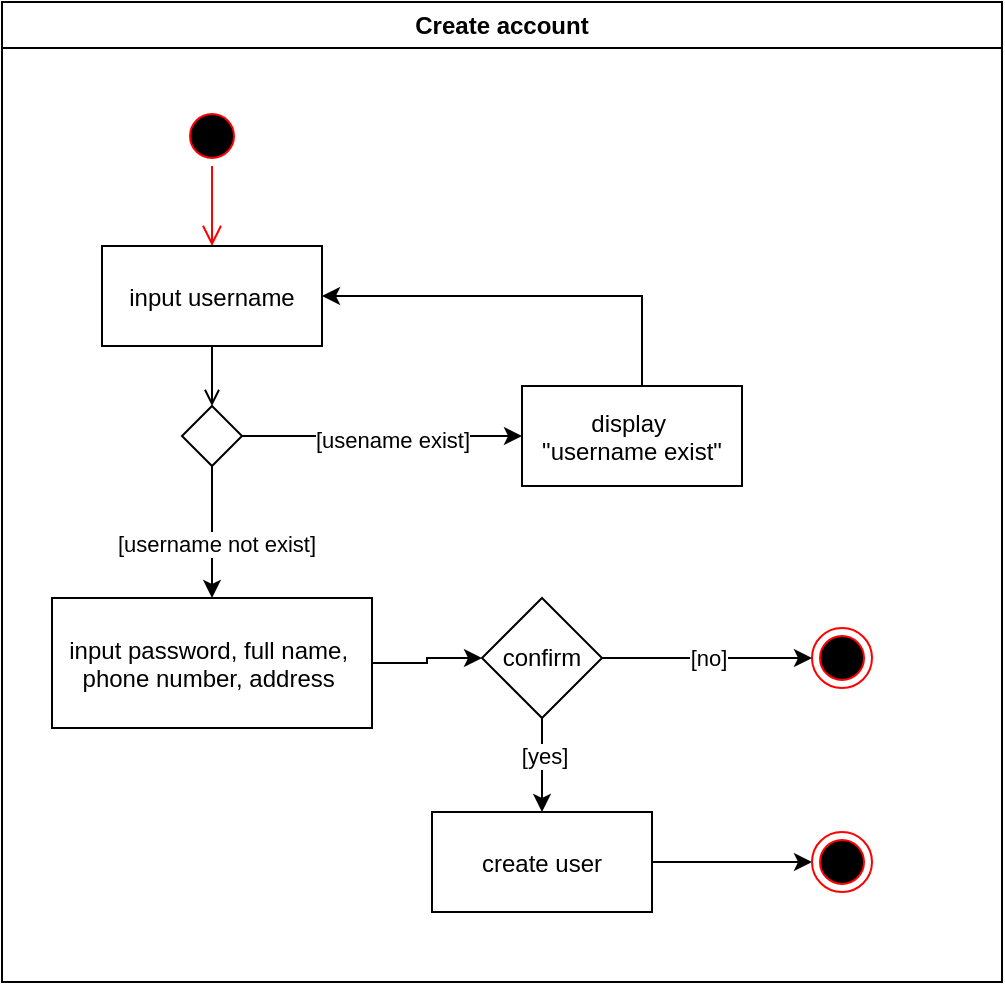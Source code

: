 <mxfile version="24.7.6" pages="7">
  <diagram name="Create Account" id="e7e014a7-5840-1c2e-5031-d8a46d1fe8dd">
    <mxGraphModel dx="1042" dy="575" grid="1" gridSize="10" guides="1" tooltips="1" connect="1" arrows="1" fold="1" page="1" pageScale="1" pageWidth="1169" pageHeight="826" background="none" math="0" shadow="0">
      <root>
        <mxCell id="0" />
        <mxCell id="1" parent="0" />
        <mxCell id="2" value="Create account" style="swimlane;whiteSpace=wrap" parent="1" vertex="1">
          <mxGeometry x="280" y="60" width="500" height="490" as="geometry" />
        </mxCell>
        <mxCell id="5" value="" style="ellipse;shape=startState;fillColor=#000000;strokeColor=#ff0000;" parent="2" vertex="1">
          <mxGeometry x="90" y="52" width="30" height="30" as="geometry" />
        </mxCell>
        <mxCell id="6" value="" style="edgeStyle=elbowEdgeStyle;elbow=horizontal;verticalAlign=bottom;endArrow=open;endSize=8;strokeColor=#FF0000;endFill=1;rounded=0" parent="2" source="5" target="7" edge="1">
          <mxGeometry x="100" y="40" as="geometry">
            <mxPoint x="105" y="122" as="targetPoint" />
          </mxGeometry>
        </mxCell>
        <mxCell id="7" value="input username" style="" parent="2" vertex="1">
          <mxGeometry x="50" y="122" width="110" height="50" as="geometry" />
        </mxCell>
        <mxCell id="XV-IO-psPw5XsLc2fugK-45" style="edgeStyle=orthogonalEdgeStyle;rounded=0;orthogonalLoop=1;jettySize=auto;html=1;exitX=1;exitY=0.5;exitDx=0;exitDy=0;entryX=0;entryY=0.5;entryDx=0;entryDy=0;" parent="2" source="XV-IO-psPw5XsLc2fugK-41" target="XV-IO-psPw5XsLc2fugK-42" edge="1">
          <mxGeometry relative="1" as="geometry" />
        </mxCell>
        <mxCell id="XV-IO-psPw5XsLc2fugK-47" value="[usename exist]" style="edgeLabel;html=1;align=center;verticalAlign=middle;resizable=0;points=[];" parent="XV-IO-psPw5XsLc2fugK-45" vertex="1" connectable="0">
          <mxGeometry x="0.072" y="-2" relative="1" as="geometry">
            <mxPoint as="offset" />
          </mxGeometry>
        </mxCell>
        <mxCell id="XV-IO-psPw5XsLc2fugK-49" style="edgeStyle=orthogonalEdgeStyle;rounded=0;orthogonalLoop=1;jettySize=auto;html=1;exitX=0.5;exitY=1;exitDx=0;exitDy=0;entryX=0.5;entryY=0;entryDx=0;entryDy=0;" parent="2" source="XV-IO-psPw5XsLc2fugK-41" target="xM0nLGAPub84TZ5qXsaM-9" edge="1">
          <mxGeometry relative="1" as="geometry">
            <mxPoint x="105" y="290" as="targetPoint" />
          </mxGeometry>
        </mxCell>
        <mxCell id="XV-IO-psPw5XsLc2fugK-50" value="[username not exist]" style="edgeLabel;html=1;align=center;verticalAlign=middle;resizable=0;points=[];" parent="XV-IO-psPw5XsLc2fugK-49" vertex="1" connectable="0">
          <mxGeometry x="0.18" y="2" relative="1" as="geometry">
            <mxPoint as="offset" />
          </mxGeometry>
        </mxCell>
        <mxCell id="XV-IO-psPw5XsLc2fugK-41" value="" style="rhombus;whiteSpace=wrap;html=1;" parent="2" vertex="1">
          <mxGeometry x="90" y="202" width="30" height="30" as="geometry" />
        </mxCell>
        <mxCell id="9" value="" style="endArrow=open;strokeColor=#000000;endFill=1;rounded=0;entryX=0.5;entryY=0;entryDx=0;entryDy=0;" parent="2" source="7" target="XV-IO-psPw5XsLc2fugK-41" edge="1">
          <mxGeometry relative="1" as="geometry" />
        </mxCell>
        <mxCell id="XV-IO-psPw5XsLc2fugK-42" value="display &#xa;&quot;username exist&quot;" style="" parent="2" vertex="1">
          <mxGeometry x="260" y="192" width="110" height="50" as="geometry" />
        </mxCell>
        <mxCell id="XV-IO-psPw5XsLc2fugK-44" style="edgeStyle=orthogonalEdgeStyle;rounded=0;orthogonalLoop=1;jettySize=auto;html=1;entryX=1;entryY=0.5;entryDx=0;entryDy=0;" parent="2" source="XV-IO-psPw5XsLc2fugK-42" target="7" edge="1">
          <mxGeometry relative="1" as="geometry">
            <mxPoint x="314.73" y="126.15" as="targetPoint" />
            <Array as="points">
              <mxPoint x="320" y="147" />
            </Array>
          </mxGeometry>
        </mxCell>
        <mxCell id="XV-IO-psPw5XsLc2fugK-61" style="edgeStyle=orthogonalEdgeStyle;rounded=0;orthogonalLoop=1;jettySize=auto;html=1;" parent="2" source="XV-IO-psPw5XsLc2fugK-51" target="XV-IO-psPw5XsLc2fugK-55" edge="1">
          <mxGeometry relative="1" as="geometry" />
        </mxCell>
        <mxCell id="XV-IO-psPw5XsLc2fugK-51" value="create user" style="" parent="2" vertex="1">
          <mxGeometry x="215" y="405" width="110" height="50" as="geometry" />
        </mxCell>
        <mxCell id="XV-IO-psPw5XsLc2fugK-54" value="" style="ellipse;shape=endState;fillColor=#000000;strokeColor=#ff0000" parent="2" vertex="1">
          <mxGeometry x="405" y="313" width="30" height="30" as="geometry" />
        </mxCell>
        <mxCell id="XV-IO-psPw5XsLc2fugK-55" value="" style="ellipse;shape=endState;fillColor=#000000;strokeColor=#ff0000" parent="2" vertex="1">
          <mxGeometry x="405" y="415" width="30" height="30" as="geometry" />
        </mxCell>
        <mxCell id="XV-IO-psPw5XsLc2fugK-59" style="edgeStyle=orthogonalEdgeStyle;rounded=0;orthogonalLoop=1;jettySize=auto;html=1;exitX=0.5;exitY=1;exitDx=0;exitDy=0;entryX=0.5;entryY=0;entryDx=0;entryDy=0;" parent="2" source="XV-IO-psPw5XsLc2fugK-56" target="XV-IO-psPw5XsLc2fugK-51" edge="1">
          <mxGeometry relative="1" as="geometry" />
        </mxCell>
        <mxCell id="XV-IO-psPw5XsLc2fugK-60" value="[yes]" style="edgeLabel;html=1;align=center;verticalAlign=middle;resizable=0;points=[];" parent="XV-IO-psPw5XsLc2fugK-59" vertex="1" connectable="0">
          <mxGeometry x="-0.183" y="1" relative="1" as="geometry">
            <mxPoint as="offset" />
          </mxGeometry>
        </mxCell>
        <mxCell id="XV-IO-psPw5XsLc2fugK-56" value="confirm" style="rhombus;whiteSpace=wrap;html=1;" parent="2" vertex="1">
          <mxGeometry x="240" y="298" width="60" height="60" as="geometry" />
        </mxCell>
        <mxCell id="XV-IO-psPw5XsLc2fugK-57" style="edgeStyle=orthogonalEdgeStyle;rounded=0;orthogonalLoop=1;jettySize=auto;html=1;exitX=1;exitY=0.5;exitDx=0;exitDy=0;" parent="2" source="XV-IO-psPw5XsLc2fugK-56" target="XV-IO-psPw5XsLc2fugK-54" edge="1">
          <mxGeometry relative="1" as="geometry">
            <mxPoint x="425" y="345" as="targetPoint" />
          </mxGeometry>
        </mxCell>
        <mxCell id="XV-IO-psPw5XsLc2fugK-58" value="[no]" style="edgeLabel;html=1;align=center;verticalAlign=middle;resizable=0;points=[];" parent="XV-IO-psPw5XsLc2fugK-57" vertex="1" connectable="0">
          <mxGeometry x="0.006" relative="1" as="geometry">
            <mxPoint as="offset" />
          </mxGeometry>
        </mxCell>
        <mxCell id="xM0nLGAPub84TZ5qXsaM-11" style="edgeStyle=orthogonalEdgeStyle;rounded=0;orthogonalLoop=1;jettySize=auto;html=1;" edge="1" parent="2" source="xM0nLGAPub84TZ5qXsaM-9" target="XV-IO-psPw5XsLc2fugK-56">
          <mxGeometry relative="1" as="geometry" />
        </mxCell>
        <mxCell id="xM0nLGAPub84TZ5qXsaM-9" value="input password, full name, &#xa;phone number, address " style="" vertex="1" parent="2">
          <mxGeometry x="25" y="298" width="160" height="65" as="geometry" />
        </mxCell>
      </root>
    </mxGraphModel>
  </diagram>
  <diagram id="nGYaAy7BTeyGX2--aTV0" name="Login">
    <mxGraphModel dx="1042" dy="575" grid="1" gridSize="10" guides="1" tooltips="1" connect="1" arrows="1" fold="1" page="1" pageScale="1" pageWidth="850" pageHeight="1100" math="0" shadow="0">
      <root>
        <mxCell id="0" />
        <mxCell id="1" parent="0" />
        <mxCell id="BECm5bsudPYOtUfW8pkE-1" value="Login" style="swimlane;whiteSpace=wrap" parent="1" vertex="1">
          <mxGeometry x="260" y="40" width="410" height="540" as="geometry" />
        </mxCell>
        <mxCell id="BECm5bsudPYOtUfW8pkE-2" value="" style="ellipse;shape=startState;fillColor=#000000;strokeColor=#ff0000;" parent="BECm5bsudPYOtUfW8pkE-1" vertex="1">
          <mxGeometry x="90" y="52" width="30" height="30" as="geometry" />
        </mxCell>
        <mxCell id="BECm5bsudPYOtUfW8pkE-3" value="" style="edgeStyle=elbowEdgeStyle;elbow=horizontal;verticalAlign=bottom;endArrow=open;endSize=8;strokeColor=#FF0000;endFill=1;rounded=0" parent="BECm5bsudPYOtUfW8pkE-1" source="BECm5bsudPYOtUfW8pkE-2" target="BECm5bsudPYOtUfW8pkE-4" edge="1">
          <mxGeometry x="100" y="40" as="geometry">
            <mxPoint x="105" y="122" as="targetPoint" />
          </mxGeometry>
        </mxCell>
        <mxCell id="BECm5bsudPYOtUfW8pkE-4" value="input &#xa;usename, password" style="" parent="BECm5bsudPYOtUfW8pkE-1" vertex="1">
          <mxGeometry x="45" y="122" width="120" height="58" as="geometry" />
        </mxCell>
        <mxCell id="BECm5bsudPYOtUfW8pkE-5" style="edgeStyle=orthogonalEdgeStyle;rounded=0;orthogonalLoop=1;jettySize=auto;html=1;exitX=1;exitY=0.5;exitDx=0;exitDy=0;entryX=0;entryY=0.5;entryDx=0;entryDy=0;verticalAlign=middle;" parent="BECm5bsudPYOtUfW8pkE-1" source="BECm5bsudPYOtUfW8pkE-9" target="BECm5bsudPYOtUfW8pkE-11" edge="1">
          <mxGeometry relative="1" as="geometry" />
        </mxCell>
        <mxCell id="BECm5bsudPYOtUfW8pkE-6" value="[not exist in database]" style="edgeLabel;html=1;align=center;verticalAlign=middle;resizable=0;points=[];" parent="BECm5bsudPYOtUfW8pkE-5" vertex="1" connectable="0">
          <mxGeometry x="0.072" y="-2" relative="1" as="geometry">
            <mxPoint as="offset" />
          </mxGeometry>
        </mxCell>
        <mxCell id="BECm5bsudPYOtUfW8pkE-7" style="edgeStyle=orthogonalEdgeStyle;rounded=0;orthogonalLoop=1;jettySize=auto;html=1;exitX=0.5;exitY=1;exitDx=0;exitDy=0;" parent="BECm5bsudPYOtUfW8pkE-1" source="BECm5bsudPYOtUfW8pkE-9" target="GVdk9QwFI5o5i6rdQp9s-1" edge="1">
          <mxGeometry relative="1" as="geometry">
            <mxPoint x="105" y="300" as="targetPoint" />
          </mxGeometry>
        </mxCell>
        <mxCell id="BECm5bsudPYOtUfW8pkE-8" value="[exist in database]" style="edgeLabel;html=1;align=center;verticalAlign=middle;resizable=0;points=[];" parent="BECm5bsudPYOtUfW8pkE-7" vertex="1" connectable="0">
          <mxGeometry x="0.18" y="2" relative="1" as="geometry">
            <mxPoint x="-2" y="-10" as="offset" />
          </mxGeometry>
        </mxCell>
        <mxCell id="BECm5bsudPYOtUfW8pkE-9" value="" style="rhombus;whiteSpace=wrap;html=1;" parent="BECm5bsudPYOtUfW8pkE-1" vertex="1">
          <mxGeometry x="90" y="202" width="30" height="30" as="geometry" />
        </mxCell>
        <mxCell id="BECm5bsudPYOtUfW8pkE-10" value="" style="endArrow=open;strokeColor=#000000;endFill=1;rounded=0;entryX=0.5;entryY=0;entryDx=0;entryDy=0;" parent="BECm5bsudPYOtUfW8pkE-1" source="BECm5bsudPYOtUfW8pkE-4" target="BECm5bsudPYOtUfW8pkE-9" edge="1">
          <mxGeometry relative="1" as="geometry" />
        </mxCell>
        <mxCell id="BECm5bsudPYOtUfW8pkE-11" value="display &#xa;&quot;user not found&quot;" style="" parent="BECm5bsudPYOtUfW8pkE-1" vertex="1">
          <mxGeometry x="270" y="192" width="110" height="50" as="geometry" />
        </mxCell>
        <mxCell id="BECm5bsudPYOtUfW8pkE-12" value="" style="ellipse;shape=endState;fillColor=#000000;strokeColor=#ff0000" parent="BECm5bsudPYOtUfW8pkE-1" vertex="1">
          <mxGeometry x="310" y="40" width="30" height="30" as="geometry" />
        </mxCell>
        <mxCell id="BECm5bsudPYOtUfW8pkE-13" style="edgeStyle=orthogonalEdgeStyle;rounded=0;orthogonalLoop=1;jettySize=auto;html=1;" parent="BECm5bsudPYOtUfW8pkE-1" source="BECm5bsudPYOtUfW8pkE-11" target="BECm5bsudPYOtUfW8pkE-24" edge="1">
          <mxGeometry relative="1" as="geometry" />
        </mxCell>
        <mxCell id="BECm5bsudPYOtUfW8pkE-14" style="edgeStyle=orthogonalEdgeStyle;rounded=0;orthogonalLoop=1;jettySize=auto;html=1;" parent="BECm5bsudPYOtUfW8pkE-1" source="BECm5bsudPYOtUfW8pkE-15" target="BECm5bsudPYOtUfW8pkE-17" edge="1">
          <mxGeometry relative="1" as="geometry" />
        </mxCell>
        <mxCell id="BECm5bsudPYOtUfW8pkE-15" value="Admin menu" style="" parent="BECm5bsudPYOtUfW8pkE-1" vertex="1">
          <mxGeometry x="50" y="460" width="110" height="50" as="geometry" />
        </mxCell>
        <mxCell id="BECm5bsudPYOtUfW8pkE-17" value="" style="ellipse;shape=endState;fillColor=#000000;strokeColor=#ff0000" parent="BECm5bsudPYOtUfW8pkE-1" vertex="1">
          <mxGeometry x="240" y="470" width="30" height="30" as="geometry" />
        </mxCell>
        <mxCell id="BECm5bsudPYOtUfW8pkE-18" style="edgeStyle=orthogonalEdgeStyle;rounded=0;orthogonalLoop=1;jettySize=auto;html=1;exitX=0.5;exitY=1;exitDx=0;exitDy=0;entryX=0.5;entryY=0;entryDx=0;entryDy=0;" parent="BECm5bsudPYOtUfW8pkE-1" source="BECm5bsudPYOtUfW8pkE-20" target="BECm5bsudPYOtUfW8pkE-15" edge="1">
          <mxGeometry relative="1" as="geometry" />
        </mxCell>
        <mxCell id="BECm5bsudPYOtUfW8pkE-19" value="[yes]" style="edgeLabel;html=1;align=center;verticalAlign=middle;resizable=0;points=[];" parent="BECm5bsudPYOtUfW8pkE-18" vertex="1" connectable="0">
          <mxGeometry x="-0.183" y="1" relative="1" as="geometry">
            <mxPoint as="offset" />
          </mxGeometry>
        </mxCell>
        <mxCell id="BECm5bsudPYOtUfW8pkE-20" value="Check Admin" style="rhombus;whiteSpace=wrap;html=1;" parent="BECm5bsudPYOtUfW8pkE-1" vertex="1">
          <mxGeometry x="75" y="353" width="60" height="60" as="geometry" />
        </mxCell>
        <mxCell id="BECm5bsudPYOtUfW8pkE-21" style="edgeStyle=orthogonalEdgeStyle;rounded=0;orthogonalLoop=1;jettySize=auto;html=1;exitX=1;exitY=0.5;exitDx=0;exitDy=0;entryX=0;entryY=0.5;entryDx=0;entryDy=0;" parent="BECm5bsudPYOtUfW8pkE-1" source="BECm5bsudPYOtUfW8pkE-20" target="BECm5bsudPYOtUfW8pkE-29" edge="1">
          <mxGeometry relative="1" as="geometry">
            <mxPoint x="240" y="383" as="targetPoint" />
          </mxGeometry>
        </mxCell>
        <mxCell id="BECm5bsudPYOtUfW8pkE-22" value="[no]" style="edgeLabel;html=1;align=center;verticalAlign=middle;resizable=0;points=[];" parent="BECm5bsudPYOtUfW8pkE-21" vertex="1" connectable="0">
          <mxGeometry x="0.006" relative="1" as="geometry">
            <mxPoint as="offset" />
          </mxGeometry>
        </mxCell>
        <mxCell id="BECm5bsudPYOtUfW8pkE-27" style="edgeStyle=orthogonalEdgeStyle;rounded=0;orthogonalLoop=1;jettySize=auto;html=1;" parent="BECm5bsudPYOtUfW8pkE-1" source="BECm5bsudPYOtUfW8pkE-24" target="BECm5bsudPYOtUfW8pkE-12" edge="1">
          <mxGeometry relative="1" as="geometry" />
        </mxCell>
        <mxCell id="BECm5bsudPYOtUfW8pkE-28" value="[n]" style="edgeLabel;html=1;align=center;verticalAlign=middle;resizable=0;points=[];" parent="BECm5bsudPYOtUfW8pkE-27" vertex="1" connectable="0">
          <mxGeometry x="-0.15" relative="1" as="geometry">
            <mxPoint as="offset" />
          </mxGeometry>
        </mxCell>
        <mxCell id="BECm5bsudPYOtUfW8pkE-24" value="continue" style="rhombus;whiteSpace=wrap;html=1;" parent="BECm5bsudPYOtUfW8pkE-1" vertex="1">
          <mxGeometry x="296" y="110" width="58" height="58" as="geometry" />
        </mxCell>
        <mxCell id="BECm5bsudPYOtUfW8pkE-25" style="edgeStyle=orthogonalEdgeStyle;rounded=0;orthogonalLoop=1;jettySize=auto;html=1;entryX=1;entryY=0.25;entryDx=0;entryDy=0;" parent="BECm5bsudPYOtUfW8pkE-1" source="BECm5bsudPYOtUfW8pkE-24" target="BECm5bsudPYOtUfW8pkE-4" edge="1">
          <mxGeometry relative="1" as="geometry" />
        </mxCell>
        <mxCell id="BECm5bsudPYOtUfW8pkE-26" value="[y]" style="edgeLabel;html=1;align=center;verticalAlign=middle;resizable=0;points=[];" parent="BECm5bsudPYOtUfW8pkE-25" vertex="1" connectable="0">
          <mxGeometry x="-0.14" y="1" relative="1" as="geometry">
            <mxPoint as="offset" />
          </mxGeometry>
        </mxCell>
        <mxCell id="BECm5bsudPYOtUfW8pkE-30" style="edgeStyle=orthogonalEdgeStyle;rounded=0;orthogonalLoop=1;jettySize=auto;html=1;" parent="BECm5bsudPYOtUfW8pkE-1" source="BECm5bsudPYOtUfW8pkE-29" target="BECm5bsudPYOtUfW8pkE-17" edge="1">
          <mxGeometry relative="1" as="geometry" />
        </mxCell>
        <mxCell id="BECm5bsudPYOtUfW8pkE-29" value="User menu" style="" parent="BECm5bsudPYOtUfW8pkE-1" vertex="1">
          <mxGeometry x="200" y="358" width="110" height="50" as="geometry" />
        </mxCell>
        <mxCell id="GVdk9QwFI5o5i6rdQp9s-3" style="edgeStyle=orthogonalEdgeStyle;rounded=0;orthogonalLoop=1;jettySize=auto;html=1;" edge="1" parent="BECm5bsudPYOtUfW8pkE-1" source="GVdk9QwFI5o5i6rdQp9s-1" target="GVdk9QwFI5o5i6rdQp9s-2">
          <mxGeometry relative="1" as="geometry" />
        </mxCell>
        <mxCell id="GVdk9QwFI5o5i6rdQp9s-4" value="[user status = 0]" style="edgeLabel;html=1;align=center;verticalAlign=middle;resizable=0;points=[];" vertex="1" connectable="0" parent="GVdk9QwFI5o5i6rdQp9s-3">
          <mxGeometry x="-0.149" y="1" relative="1" as="geometry">
            <mxPoint as="offset" />
          </mxGeometry>
        </mxCell>
        <mxCell id="GVdk9QwFI5o5i6rdQp9s-5" style="edgeStyle=orthogonalEdgeStyle;rounded=0;orthogonalLoop=1;jettySize=auto;html=1;" edge="1" parent="BECm5bsudPYOtUfW8pkE-1" source="GVdk9QwFI5o5i6rdQp9s-1" target="BECm5bsudPYOtUfW8pkE-20">
          <mxGeometry relative="1" as="geometry" />
        </mxCell>
        <mxCell id="GVdk9QwFI5o5i6rdQp9s-6" value="[user status = 1]" style="edgeLabel;html=1;align=center;verticalAlign=middle;resizable=0;points=[];" vertex="1" connectable="0" parent="GVdk9QwFI5o5i6rdQp9s-5">
          <mxGeometry x="-0.274" relative="1" as="geometry">
            <mxPoint as="offset" />
          </mxGeometry>
        </mxCell>
        <mxCell id="GVdk9QwFI5o5i6rdQp9s-1" value="" style="rhombus;whiteSpace=wrap;html=1;" vertex="1" parent="BECm5bsudPYOtUfW8pkE-1">
          <mxGeometry x="90" y="280" width="30" height="30" as="geometry" />
        </mxCell>
        <mxCell id="GVdk9QwFI5o5i6rdQp9s-2" value="" style="ellipse;shape=endState;fillColor=#000000;strokeColor=#ff0000" vertex="1" parent="BECm5bsudPYOtUfW8pkE-1">
          <mxGeometry x="230" y="280" width="30" height="30" as="geometry" />
        </mxCell>
      </root>
    </mxGraphModel>
  </diagram>
  <diagram id="kI_BlPbs2v_wD475HnmK" name="Add book">
    <mxGraphModel dx="1489" dy="821" grid="1" gridSize="10" guides="1" tooltips="1" connect="1" arrows="1" fold="1" page="1" pageScale="1" pageWidth="850" pageHeight="1100" math="0" shadow="0">
      <root>
        <mxCell id="0" />
        <mxCell id="1" parent="0" />
        <mxCell id="lQgo3_YZKVmYxO_jbbI8-1" value="Add book" style="swimlane;whiteSpace=wrap;startSize=23;" parent="1" vertex="1">
          <mxGeometry x="110" y="120" width="610" height="740" as="geometry" />
        </mxCell>
        <mxCell id="lQgo3_YZKVmYxO_jbbI8-2" value="" style="ellipse;shape=startState;fillColor=#000000;strokeColor=#ff0000;" parent="lQgo3_YZKVmYxO_jbbI8-1" vertex="1">
          <mxGeometry x="270" y="46" width="30" height="30" as="geometry" />
        </mxCell>
        <mxCell id="lQgo3_YZKVmYxO_jbbI8-3" value="" style="edgeStyle=elbowEdgeStyle;elbow=horizontal;verticalAlign=bottom;endArrow=open;endSize=8;strokeColor=#FF0000;endFill=1;rounded=0" parent="lQgo3_YZKVmYxO_jbbI8-1" source="lQgo3_YZKVmYxO_jbbI8-2" target="lQgo3_YZKVmYxO_jbbI8-4" edge="1">
          <mxGeometry x="100" y="40" as="geometry">
            <mxPoint x="285" y="116" as="targetPoint" />
          </mxGeometry>
        </mxCell>
        <mxCell id="lQgo3_YZKVmYxO_jbbI8-4" value="input &#xa;ISBN" style="" parent="lQgo3_YZKVmYxO_jbbI8-1" vertex="1">
          <mxGeometry x="225" y="116" width="120" height="58" as="geometry" />
        </mxCell>
        <mxCell id="lQgo3_YZKVmYxO_jbbI8-29" style="edgeStyle=orthogonalEdgeStyle;rounded=0;orthogonalLoop=1;jettySize=auto;html=1;entryX=0.5;entryY=1;entryDx=0;entryDy=0;" parent="lQgo3_YZKVmYxO_jbbI8-1" source="lQgo3_YZKVmYxO_jbbI8-9" target="bxu5hutekAeqbhDzjiHr-2" edge="1">
          <mxGeometry relative="1" as="geometry">
            <Array as="points">
              <mxPoint x="110" y="211" />
            </Array>
            <mxPoint x="165" y="124" as="targetPoint" />
          </mxGeometry>
        </mxCell>
        <mxCell id="lQgo3_YZKVmYxO_jbbI8-31" value="[exist]" style="edgeLabel;html=1;align=center;verticalAlign=middle;resizable=0;points=[];" parent="lQgo3_YZKVmYxO_jbbI8-29" vertex="1" connectable="0">
          <mxGeometry x="-0.375" y="1" relative="1" as="geometry">
            <mxPoint as="offset" />
          </mxGeometry>
        </mxCell>
        <mxCell id="lQgo3_YZKVmYxO_jbbI8-33" style="edgeStyle=orthogonalEdgeStyle;rounded=0;orthogonalLoop=1;jettySize=auto;html=1;exitX=0.5;exitY=1;exitDx=0;exitDy=0;entryX=0.5;entryY=0;entryDx=0;entryDy=0;" parent="lQgo3_YZKVmYxO_jbbI8-1" source="lQgo3_YZKVmYxO_jbbI8-9" target="bxu5hutekAeqbhDzjiHr-5" edge="1">
          <mxGeometry relative="1" as="geometry">
            <mxPoint x="280" y="260" as="targetPoint" />
            <Array as="points">
              <mxPoint x="285" y="250" />
              <mxPoint x="285" y="250" />
            </Array>
          </mxGeometry>
        </mxCell>
        <mxCell id="lQgo3_YZKVmYxO_jbbI8-34" value="[not exist]" style="edgeLabel;html=1;align=center;verticalAlign=middle;resizable=0;points=[];" parent="lQgo3_YZKVmYxO_jbbI8-33" vertex="1" connectable="0">
          <mxGeometry x="-0.381" y="-1" relative="1" as="geometry">
            <mxPoint as="offset" />
          </mxGeometry>
        </mxCell>
        <mxCell id="lQgo3_YZKVmYxO_jbbI8-9" value="" style="rhombus;whiteSpace=wrap;html=1;" parent="lQgo3_YZKVmYxO_jbbI8-1" vertex="1">
          <mxGeometry x="270" y="196" width="30" height="30" as="geometry" />
        </mxCell>
        <mxCell id="lQgo3_YZKVmYxO_jbbI8-10" value="" style="endArrow=open;strokeColor=#000000;endFill=1;rounded=0;entryX=0.5;entryY=0;entryDx=0;entryDy=0;" parent="lQgo3_YZKVmYxO_jbbI8-1" source="lQgo3_YZKVmYxO_jbbI8-4" target="lQgo3_YZKVmYxO_jbbI8-9" edge="1">
          <mxGeometry relative="1" as="geometry" />
        </mxCell>
        <mxCell id="lQgo3_YZKVmYxO_jbbI8-37" style="edgeStyle=orthogonalEdgeStyle;rounded=0;orthogonalLoop=1;jettySize=auto;html=1;entryX=0;entryY=0.5;entryDx=0;entryDy=0;" parent="lQgo3_YZKVmYxO_jbbI8-1" source="lQgo3_YZKVmYxO_jbbI8-11" target="lQgo3_YZKVmYxO_jbbI8-12" edge="1">
          <mxGeometry relative="1" as="geometry" />
        </mxCell>
        <mxCell id="lQgo3_YZKVmYxO_jbbI8-11" value="Add book to &#xa;database" style="" parent="lQgo3_YZKVmYxO_jbbI8-1" vertex="1">
          <mxGeometry x="410" y="595" width="95" height="40" as="geometry" />
        </mxCell>
        <mxCell id="lQgo3_YZKVmYxO_jbbI8-12" value="" style="ellipse;shape=endState;fillColor=#000000;strokeColor=#ff0000" parent="lQgo3_YZKVmYxO_jbbI8-1" vertex="1">
          <mxGeometry x="547.5" y="600" width="30" height="30" as="geometry" />
        </mxCell>
        <mxCell id="lQgo3_YZKVmYxO_jbbI8-35" style="edgeStyle=orthogonalEdgeStyle;rounded=0;orthogonalLoop=1;jettySize=auto;html=1;" parent="lQgo3_YZKVmYxO_jbbI8-1" source="lQgo3_YZKVmYxO_jbbI8-30" target="lQgo3_YZKVmYxO_jbbI8-11" edge="1">
          <mxGeometry relative="1" as="geometry" />
        </mxCell>
        <mxCell id="lQgo3_YZKVmYxO_jbbI8-36" value="[y]" style="edgeLabel;html=1;align=center;verticalAlign=middle;resizable=0;points=[];" parent="lQgo3_YZKVmYxO_jbbI8-35" vertex="1" connectable="0">
          <mxGeometry x="-0.2" y="-2" relative="1" as="geometry">
            <mxPoint as="offset" />
          </mxGeometry>
        </mxCell>
        <mxCell id="lQgo3_YZKVmYxO_jbbI8-38" style="edgeStyle=orthogonalEdgeStyle;rounded=0;orthogonalLoop=1;jettySize=auto;html=1;" parent="lQgo3_YZKVmYxO_jbbI8-1" source="lQgo3_YZKVmYxO_jbbI8-30" target="lQgo3_YZKVmYxO_jbbI8-12" edge="1">
          <mxGeometry relative="1" as="geometry" />
        </mxCell>
        <mxCell id="lQgo3_YZKVmYxO_jbbI8-39" value="[n]" style="edgeLabel;html=1;align=center;verticalAlign=middle;resizable=0;points=[];" parent="lQgo3_YZKVmYxO_jbbI8-38" vertex="1" connectable="0">
          <mxGeometry x="-0.248" y="-2" relative="1" as="geometry">
            <mxPoint as="offset" />
          </mxGeometry>
        </mxCell>
        <mxCell id="lQgo3_YZKVmYxO_jbbI8-30" value="confirm" style="rhombus;whiteSpace=wrap;html=1;" parent="lQgo3_YZKVmYxO_jbbI8-1" vertex="1">
          <mxGeometry x="430" y="485" width="55" height="60" as="geometry" />
        </mxCell>
        <mxCell id="bxu5hutekAeqbhDzjiHr-3" style="edgeStyle=orthogonalEdgeStyle;rounded=0;orthogonalLoop=1;jettySize=auto;html=1;" edge="1" parent="lQgo3_YZKVmYxO_jbbI8-1" source="bxu5hutekAeqbhDzjiHr-2" target="lQgo3_YZKVmYxO_jbbI8-4">
          <mxGeometry relative="1" as="geometry" />
        </mxCell>
        <mxCell id="bxu5hutekAeqbhDzjiHr-2" value="display &quot;book exist&quot;" style="" vertex="1" parent="lQgo3_YZKVmYxO_jbbI8-1">
          <mxGeometry x="50" y="116" width="120" height="58" as="geometry" />
        </mxCell>
        <mxCell id="bxu5hutekAeqbhDzjiHr-8" style="edgeStyle=orthogonalEdgeStyle;rounded=0;orthogonalLoop=1;jettySize=auto;html=1;" edge="1" parent="lQgo3_YZKVmYxO_jbbI8-1" source="bxu5hutekAeqbhDzjiHr-5" target="bxu5hutekAeqbhDzjiHr-6">
          <mxGeometry relative="1" as="geometry" />
        </mxCell>
        <mxCell id="bxu5hutekAeqbhDzjiHr-5" value="input &#xa;title, author, category" style="" vertex="1" parent="lQgo3_YZKVmYxO_jbbI8-1">
          <mxGeometry x="225" y="260" width="120" height="58" as="geometry" />
        </mxCell>
        <mxCell id="bxu5hutekAeqbhDzjiHr-10" style="edgeStyle=orthogonalEdgeStyle;rounded=0;orthogonalLoop=1;jettySize=auto;html=1;" edge="1" parent="lQgo3_YZKVmYxO_jbbI8-1" source="bxu5hutekAeqbhDzjiHr-6" target="bxu5hutekAeqbhDzjiHr-9">
          <mxGeometry relative="1" as="geometry" />
        </mxCell>
        <mxCell id="bxu5hutekAeqbhDzjiHr-6" value="input &#xa;price" style="" vertex="1" parent="lQgo3_YZKVmYxO_jbbI8-1">
          <mxGeometry x="244" y="350" width="82.76" height="40" as="geometry" />
        </mxCell>
        <mxCell id="bxu5hutekAeqbhDzjiHr-18" style="edgeStyle=orthogonalEdgeStyle;rounded=0;orthogonalLoop=1;jettySize=auto;html=1;" edge="1" parent="lQgo3_YZKVmYxO_jbbI8-1" source="bxu5hutekAeqbhDzjiHr-7" target="bxu5hutekAeqbhDzjiHr-17">
          <mxGeometry relative="1" as="geometry" />
        </mxCell>
        <mxCell id="bxu5hutekAeqbhDzjiHr-7" value="input &#xa;quantity" style="" vertex="1" parent="lQgo3_YZKVmYxO_jbbI8-1">
          <mxGeometry x="244" y="485" width="82.76" height="40" as="geometry" />
        </mxCell>
        <mxCell id="bxu5hutekAeqbhDzjiHr-13" style="edgeStyle=orthogonalEdgeStyle;rounded=0;orthogonalLoop=1;jettySize=auto;html=1;entryX=0;entryY=0.5;entryDx=0;entryDy=0;" edge="1" parent="lQgo3_YZKVmYxO_jbbI8-1" source="bxu5hutekAeqbhDzjiHr-9" target="bxu5hutekAeqbhDzjiHr-6">
          <mxGeometry relative="1" as="geometry">
            <Array as="points">
              <mxPoint x="205" y="435" />
              <mxPoint x="205" y="370" />
            </Array>
          </mxGeometry>
        </mxCell>
        <mxCell id="bxu5hutekAeqbhDzjiHr-14" value="[price &amp;lt;=0]" style="edgeLabel;html=1;align=center;verticalAlign=middle;resizable=0;points=[];" vertex="1" connectable="0" parent="bxu5hutekAeqbhDzjiHr-13">
          <mxGeometry x="0.083" y="1" relative="1" as="geometry">
            <mxPoint as="offset" />
          </mxGeometry>
        </mxCell>
        <mxCell id="bxu5hutekAeqbhDzjiHr-15" style="edgeStyle=orthogonalEdgeStyle;rounded=0;orthogonalLoop=1;jettySize=auto;html=1;" edge="1" parent="lQgo3_YZKVmYxO_jbbI8-1" source="bxu5hutekAeqbhDzjiHr-9" target="bxu5hutekAeqbhDzjiHr-7">
          <mxGeometry relative="1" as="geometry" />
        </mxCell>
        <mxCell id="bxu5hutekAeqbhDzjiHr-16" value="[price &amp;gt;0]" style="edgeLabel;html=1;align=center;verticalAlign=middle;resizable=0;points=[];" vertex="1" connectable="0" parent="bxu5hutekAeqbhDzjiHr-15">
          <mxGeometry x="-0.53" relative="1" as="geometry">
            <mxPoint as="offset" />
          </mxGeometry>
        </mxCell>
        <mxCell id="bxu5hutekAeqbhDzjiHr-9" value="" style="rhombus;whiteSpace=wrap;html=1;" vertex="1" parent="lQgo3_YZKVmYxO_jbbI8-1">
          <mxGeometry x="270" y="420" width="30" height="30" as="geometry" />
        </mxCell>
        <mxCell id="bxu5hutekAeqbhDzjiHr-19" style="edgeStyle=orthogonalEdgeStyle;rounded=0;orthogonalLoop=1;jettySize=auto;html=1;entryX=0;entryY=0.5;entryDx=0;entryDy=0;" edge="1" parent="lQgo3_YZKVmYxO_jbbI8-1" source="bxu5hutekAeqbhDzjiHr-17" target="bxu5hutekAeqbhDzjiHr-7">
          <mxGeometry relative="1" as="geometry">
            <mxPoint x="160" y="570" as="targetPoint" />
            <Array as="points">
              <mxPoint x="205" y="565" />
              <mxPoint x="205" y="505" />
            </Array>
          </mxGeometry>
        </mxCell>
        <mxCell id="bxu5hutekAeqbhDzjiHr-20" value="[quantity &amp;lt;=0]" style="edgeLabel;html=1;align=center;verticalAlign=middle;resizable=0;points=[];" vertex="1" connectable="0" parent="bxu5hutekAeqbhDzjiHr-19">
          <mxGeometry x="0.075" y="1" relative="1" as="geometry">
            <mxPoint as="offset" />
          </mxGeometry>
        </mxCell>
        <mxCell id="bxu5hutekAeqbhDzjiHr-23" style="edgeStyle=orthogonalEdgeStyle;rounded=0;orthogonalLoop=1;jettySize=auto;html=1;" edge="1" parent="lQgo3_YZKVmYxO_jbbI8-1" source="bxu5hutekAeqbhDzjiHr-17" target="bxu5hutekAeqbhDzjiHr-22">
          <mxGeometry relative="1" as="geometry" />
        </mxCell>
        <mxCell id="bxu5hutekAeqbhDzjiHr-17" value="" style="rhombus;whiteSpace=wrap;html=1;" vertex="1" parent="lQgo3_YZKVmYxO_jbbI8-1">
          <mxGeometry x="270.38" y="550" width="30" height="30" as="geometry" />
        </mxCell>
        <mxCell id="bxu5hutekAeqbhDzjiHr-25" style="edgeStyle=orthogonalEdgeStyle;rounded=0;orthogonalLoop=1;jettySize=auto;html=1;" edge="1" parent="lQgo3_YZKVmYxO_jbbI8-1" source="bxu5hutekAeqbhDzjiHr-22" target="bxu5hutekAeqbhDzjiHr-24">
          <mxGeometry relative="1" as="geometry" />
        </mxCell>
        <mxCell id="bxu5hutekAeqbhDzjiHr-22" value="input &#xa;release date" style="" vertex="1" parent="lQgo3_YZKVmYxO_jbbI8-1">
          <mxGeometry x="244" y="610" width="82.76" height="40" as="geometry" />
        </mxCell>
        <mxCell id="bxu5hutekAeqbhDzjiHr-26" style="edgeStyle=orthogonalEdgeStyle;rounded=0;orthogonalLoop=1;jettySize=auto;html=1;entryX=0;entryY=0.5;entryDx=0;entryDy=0;" edge="1" parent="lQgo3_YZKVmYxO_jbbI8-1" source="bxu5hutekAeqbhDzjiHr-24" target="bxu5hutekAeqbhDzjiHr-22">
          <mxGeometry relative="1" as="geometry">
            <Array as="points">
              <mxPoint x="224" y="695" />
              <mxPoint x="224" y="630" />
            </Array>
          </mxGeometry>
        </mxCell>
        <mxCell id="bxu5hutekAeqbhDzjiHr-27" value="[invalid]" style="edgeLabel;html=1;align=center;verticalAlign=middle;resizable=0;points=[];" vertex="1" connectable="0" parent="bxu5hutekAeqbhDzjiHr-26">
          <mxGeometry x="0.093" y="1" relative="1" as="geometry">
            <mxPoint as="offset" />
          </mxGeometry>
        </mxCell>
        <mxCell id="bxu5hutekAeqbhDzjiHr-29" style="edgeStyle=orthogonalEdgeStyle;rounded=0;orthogonalLoop=1;jettySize=auto;html=1;entryX=0;entryY=0.5;entryDx=0;entryDy=0;" edge="1" parent="lQgo3_YZKVmYxO_jbbI8-1" source="bxu5hutekAeqbhDzjiHr-24" target="lQgo3_YZKVmYxO_jbbI8-30">
          <mxGeometry relative="1" as="geometry" />
        </mxCell>
        <mxCell id="bxu5hutekAeqbhDzjiHr-30" value="[valid]" style="edgeLabel;html=1;align=center;verticalAlign=middle;resizable=0;points=[];" vertex="1" connectable="0" parent="bxu5hutekAeqbhDzjiHr-29">
          <mxGeometry x="-0.358" y="2" relative="1" as="geometry">
            <mxPoint as="offset" />
          </mxGeometry>
        </mxCell>
        <mxCell id="bxu5hutekAeqbhDzjiHr-24" value="" style="rhombus;whiteSpace=wrap;html=1;" vertex="1" parent="lQgo3_YZKVmYxO_jbbI8-1">
          <mxGeometry x="270" y="680" width="30" height="30" as="geometry" />
        </mxCell>
      </root>
    </mxGraphModel>
  </diagram>
  <diagram id="0Qvn4A6ujmSAzNDZNU47" name="Update book info">
    <mxGraphModel dx="1226" dy="676" grid="1" gridSize="10" guides="1" tooltips="1" connect="1" arrows="1" fold="1" page="1" pageScale="1" pageWidth="850" pageHeight="1100" math="0" shadow="0">
      <root>
        <mxCell id="0" />
        <mxCell id="1" parent="0" />
        <mxCell id="-wt2-x-dtzgsuEaeFiSR-1" value="Update book info" style="swimlane;whiteSpace=wrap;startSize=23;" parent="1" vertex="1">
          <mxGeometry x="180" y="120" width="850" height="830" as="geometry" />
        </mxCell>
        <mxCell id="-wt2-x-dtzgsuEaeFiSR-2" value="" style="ellipse;shape=startState;fillColor=#000000;strokeColor=#ff0000;" parent="-wt2-x-dtzgsuEaeFiSR-1" vertex="1">
          <mxGeometry x="145" y="52" width="30" height="30" as="geometry" />
        </mxCell>
        <mxCell id="-wt2-x-dtzgsuEaeFiSR-3" value="" style="edgeStyle=elbowEdgeStyle;elbow=horizontal;verticalAlign=bottom;endArrow=open;endSize=8;strokeColor=#FF0000;endFill=1;rounded=0" parent="-wt2-x-dtzgsuEaeFiSR-1" source="-wt2-x-dtzgsuEaeFiSR-2" target="-wt2-x-dtzgsuEaeFiSR-4" edge="1">
          <mxGeometry x="100" y="40" as="geometry">
            <mxPoint x="160" y="122" as="targetPoint" />
          </mxGeometry>
        </mxCell>
        <mxCell id="-wt2-x-dtzgsuEaeFiSR-4" value="input &#xa;book name" style="" parent="-wt2-x-dtzgsuEaeFiSR-1" vertex="1">
          <mxGeometry x="100" y="122" width="120" height="58" as="geometry" />
        </mxCell>
        <mxCell id="-wt2-x-dtzgsuEaeFiSR-5" style="edgeStyle=orthogonalEdgeStyle;rounded=0;orthogonalLoop=1;jettySize=auto;html=1;entryX=0.5;entryY=1;entryDx=0;entryDy=0;" parent="-wt2-x-dtzgsuEaeFiSR-1" source="-wt2-x-dtzgsuEaeFiSR-9" target="izx8GVxZOJIWfwjTcyak-1" edge="1">
          <mxGeometry relative="1" as="geometry">
            <Array as="points">
              <mxPoint x="45" y="217" />
            </Array>
            <mxPoint x="40" y="150" as="targetPoint" />
          </mxGeometry>
        </mxCell>
        <mxCell id="-wt2-x-dtzgsuEaeFiSR-6" value="[not found]" style="edgeLabel;html=1;align=center;verticalAlign=middle;resizable=0;points=[];" parent="-wt2-x-dtzgsuEaeFiSR-5" vertex="1" connectable="0">
          <mxGeometry x="-0.375" y="1" relative="1" as="geometry">
            <mxPoint as="offset" />
          </mxGeometry>
        </mxCell>
        <mxCell id="izx8GVxZOJIWfwjTcyak-6" style="edgeStyle=orthogonalEdgeStyle;rounded=0;orthogonalLoop=1;jettySize=auto;html=1;entryX=0;entryY=0.5;entryDx=0;entryDy=0;" parent="-wt2-x-dtzgsuEaeFiSR-1" source="-wt2-x-dtzgsuEaeFiSR-9" target="2qf7CEmo7877JwiIJyKq-1" edge="1">
          <mxGeometry relative="1" as="geometry">
            <mxPoint x="250" y="217" as="targetPoint" />
          </mxGeometry>
        </mxCell>
        <mxCell id="izx8GVxZOJIWfwjTcyak-7" value="[found]" style="edgeLabel;html=1;align=center;verticalAlign=middle;resizable=0;points=[];" parent="izx8GVxZOJIWfwjTcyak-6" vertex="1" connectable="0">
          <mxGeometry x="-0.108" relative="1" as="geometry">
            <mxPoint as="offset" />
          </mxGeometry>
        </mxCell>
        <mxCell id="-wt2-x-dtzgsuEaeFiSR-9" value="" style="rhombus;whiteSpace=wrap;html=1;" parent="-wt2-x-dtzgsuEaeFiSR-1" vertex="1">
          <mxGeometry x="145" y="202" width="30" height="30" as="geometry" />
        </mxCell>
        <mxCell id="-wt2-x-dtzgsuEaeFiSR-10" value="" style="endArrow=open;strokeColor=#000000;endFill=1;rounded=0;entryX=0.5;entryY=0;entryDx=0;entryDy=0;" parent="-wt2-x-dtzgsuEaeFiSR-1" source="-wt2-x-dtzgsuEaeFiSR-4" target="-wt2-x-dtzgsuEaeFiSR-9" edge="1">
          <mxGeometry relative="1" as="geometry" />
        </mxCell>
        <mxCell id="izx8GVxZOJIWfwjTcyak-1" value="" style="ellipse;shape=endState;fillColor=#000000;strokeColor=#ff0000" parent="-wt2-x-dtzgsuEaeFiSR-1" vertex="1">
          <mxGeometry x="30" y="150" width="30" height="30" as="geometry" />
        </mxCell>
        <mxCell id="izx8GVxZOJIWfwjTcyak-8" value="" style="ellipse;shape=endState;fillColor=#000000;strokeColor=#ff0000" parent="-wt2-x-dtzgsuEaeFiSR-1" vertex="1">
          <mxGeometry x="420" y="260" width="30" height="30" as="geometry" />
        </mxCell>
        <mxCell id="2qf7CEmo7877JwiIJyKq-3" style="edgeStyle=orthogonalEdgeStyle;rounded=0;orthogonalLoop=1;jettySize=auto;html=1;" edge="1" parent="-wt2-x-dtzgsuEaeFiSR-1" source="izx8GVxZOJIWfwjTcyak-14" target="izx8GVxZOJIWfwjTcyak-8">
          <mxGeometry relative="1" as="geometry" />
        </mxCell>
        <mxCell id="2qf7CEmo7877JwiIJyKq-4" value="[Press ESC]" style="edgeLabel;html=1;align=center;verticalAlign=middle;resizable=0;points=[];" vertex="1" connectable="0" parent="2qf7CEmo7877JwiIJyKq-3">
          <mxGeometry x="-0.2" relative="1" as="geometry">
            <mxPoint as="offset" />
          </mxGeometry>
        </mxCell>
        <mxCell id="2qf7CEmo7877JwiIJyKq-50" style="edgeStyle=orthogonalEdgeStyle;rounded=0;orthogonalLoop=1;jettySize=auto;html=1;entryX=0.5;entryY=0;entryDx=0;entryDy=0;" edge="1" parent="-wt2-x-dtzgsuEaeFiSR-1" source="izx8GVxZOJIWfwjTcyak-14" target="izx8GVxZOJIWfwjTcyak-20">
          <mxGeometry relative="1" as="geometry" />
        </mxCell>
        <mxCell id="2qf7CEmo7877JwiIJyKq-51" value="[select book]" style="edgeLabel;html=1;align=center;verticalAlign=middle;resizable=0;points=[];" vertex="1" connectable="0" parent="2qf7CEmo7877JwiIJyKq-50">
          <mxGeometry x="-0.279" relative="1" as="geometry">
            <mxPoint as="offset" />
          </mxGeometry>
        </mxCell>
        <mxCell id="izx8GVxZOJIWfwjTcyak-14" value="" style="rhombus;whiteSpace=wrap;html=1;" parent="-wt2-x-dtzgsuEaeFiSR-1" vertex="1">
          <mxGeometry x="290" y="260" width="30" height="30" as="geometry" />
        </mxCell>
        <mxCell id="izx8GVxZOJIWfwjTcyak-26" style="edgeStyle=orthogonalEdgeStyle;rounded=0;orthogonalLoop=1;jettySize=auto;html=1;" parent="-wt2-x-dtzgsuEaeFiSR-1" source="izx8GVxZOJIWfwjTcyak-20" target="izx8GVxZOJIWfwjTcyak-25" edge="1">
          <mxGeometry relative="1" as="geometry" />
        </mxCell>
        <mxCell id="2qf7CEmo7877JwiIJyKq-41" value="[select author]" style="edgeLabel;html=1;align=center;verticalAlign=middle;resizable=0;points=[];" vertex="1" connectable="0" parent="izx8GVxZOJIWfwjTcyak-26">
          <mxGeometry x="0.271" y="-1" relative="1" as="geometry">
            <mxPoint as="offset" />
          </mxGeometry>
        </mxCell>
        <mxCell id="2qf7CEmo7877JwiIJyKq-7" style="edgeStyle=orthogonalEdgeStyle;rounded=0;orthogonalLoop=1;jettySize=auto;html=1;entryX=0.5;entryY=1;entryDx=0;entryDy=0;" edge="1" parent="-wt2-x-dtzgsuEaeFiSR-1" source="izx8GVxZOJIWfwjTcyak-20" target="izx8GVxZOJIWfwjTcyak-8">
          <mxGeometry relative="1" as="geometry" />
        </mxCell>
        <mxCell id="2qf7CEmo7877JwiIJyKq-8" value="[select exit]" style="edgeLabel;html=1;align=center;verticalAlign=middle;resizable=0;points=[];" vertex="1" connectable="0" parent="2qf7CEmo7877JwiIJyKq-7">
          <mxGeometry x="-0.429" y="1" relative="1" as="geometry">
            <mxPoint as="offset" />
          </mxGeometry>
        </mxCell>
        <mxCell id="2qf7CEmo7877JwiIJyKq-34" style="edgeStyle=orthogonalEdgeStyle;rounded=0;orthogonalLoop=1;jettySize=auto;html=1;" edge="1" parent="-wt2-x-dtzgsuEaeFiSR-1" source="izx8GVxZOJIWfwjTcyak-20" target="2qf7CEmo7877JwiIJyKq-20">
          <mxGeometry relative="1" as="geometry">
            <Array as="points">
              <mxPoint x="220" y="400" />
              <mxPoint x="80" y="400" />
            </Array>
          </mxGeometry>
        </mxCell>
        <mxCell id="2qf7CEmo7877JwiIJyKq-40" value="[select category]" style="edgeLabel;html=1;align=center;verticalAlign=middle;resizable=0;points=[];" vertex="1" connectable="0" parent="2qf7CEmo7877JwiIJyKq-34">
          <mxGeometry x="0.619" y="-1" relative="1" as="geometry">
            <mxPoint as="offset" />
          </mxGeometry>
        </mxCell>
        <mxCell id="2qf7CEmo7877JwiIJyKq-35" style="edgeStyle=orthogonalEdgeStyle;rounded=0;orthogonalLoop=1;jettySize=auto;html=1;entryX=0.5;entryY=0;entryDx=0;entryDy=0;" edge="1" parent="-wt2-x-dtzgsuEaeFiSR-1" source="izx8GVxZOJIWfwjTcyak-20" target="2qf7CEmo7877JwiIJyKq-10">
          <mxGeometry relative="1" as="geometry">
            <Array as="points">
              <mxPoint x="220" y="400" />
              <mxPoint x="360" y="400" />
            </Array>
          </mxGeometry>
        </mxCell>
        <mxCell id="2qf7CEmo7877JwiIJyKq-42" value="[select name]" style="edgeLabel;html=1;align=center;verticalAlign=middle;resizable=0;points=[];" vertex="1" connectable="0" parent="2qf7CEmo7877JwiIJyKq-35">
          <mxGeometry x="0.612" relative="1" as="geometry">
            <mxPoint as="offset" />
          </mxGeometry>
        </mxCell>
        <mxCell id="2qf7CEmo7877JwiIJyKq-36" style="edgeStyle=orthogonalEdgeStyle;rounded=0;orthogonalLoop=1;jettySize=auto;html=1;" edge="1" parent="-wt2-x-dtzgsuEaeFiSR-1" source="izx8GVxZOJIWfwjTcyak-20" target="2qf7CEmo7877JwiIJyKq-15">
          <mxGeometry relative="1" as="geometry">
            <Array as="points">
              <mxPoint x="220" y="400" />
              <mxPoint x="500" y="400" />
            </Array>
          </mxGeometry>
        </mxCell>
        <mxCell id="2qf7CEmo7877JwiIJyKq-43" value="[select release date]" style="edgeLabel;html=1;align=center;verticalAlign=middle;resizable=0;points=[];" vertex="1" connectable="0" parent="2qf7CEmo7877JwiIJyKq-36">
          <mxGeometry x="0.738" relative="1" as="geometry">
            <mxPoint as="offset" />
          </mxGeometry>
        </mxCell>
        <mxCell id="2qf7CEmo7877JwiIJyKq-37" style="edgeStyle=orthogonalEdgeStyle;rounded=0;orthogonalLoop=1;jettySize=auto;html=1;" edge="1" parent="-wt2-x-dtzgsuEaeFiSR-1" source="izx8GVxZOJIWfwjTcyak-20" target="2qf7CEmo7877JwiIJyKq-25">
          <mxGeometry relative="1" as="geometry">
            <Array as="points">
              <mxPoint x="220" y="400" />
              <mxPoint x="640" y="400" />
            </Array>
          </mxGeometry>
        </mxCell>
        <mxCell id="2qf7CEmo7877JwiIJyKq-44" value="[select price]" style="edgeLabel;html=1;align=center;verticalAlign=middle;resizable=0;points=[];" vertex="1" connectable="0" parent="2qf7CEmo7877JwiIJyKq-37">
          <mxGeometry x="0.798" y="1" relative="1" as="geometry">
            <mxPoint as="offset" />
          </mxGeometry>
        </mxCell>
        <mxCell id="2qf7CEmo7877JwiIJyKq-38" style="edgeStyle=orthogonalEdgeStyle;rounded=0;orthogonalLoop=1;jettySize=auto;html=1;" edge="1" parent="-wt2-x-dtzgsuEaeFiSR-1" source="izx8GVxZOJIWfwjTcyak-20" target="2qf7CEmo7877JwiIJyKq-30">
          <mxGeometry relative="1" as="geometry">
            <Array as="points">
              <mxPoint x="220" y="400" />
              <mxPoint x="780" y="400" />
            </Array>
          </mxGeometry>
        </mxCell>
        <mxCell id="2qf7CEmo7877JwiIJyKq-45" value="[select quantity]" style="edgeLabel;html=1;align=center;verticalAlign=middle;resizable=0;points=[];" vertex="1" connectable="0" parent="2qf7CEmo7877JwiIJyKq-38">
          <mxGeometry x="0.835" y="2" relative="1" as="geometry">
            <mxPoint as="offset" />
          </mxGeometry>
        </mxCell>
        <mxCell id="izx8GVxZOJIWfwjTcyak-20" value="select option" style="rhombus;whiteSpace=wrap;html=1;" parent="-wt2-x-dtzgsuEaeFiSR-1" vertex="1">
          <mxGeometry x="187.5" y="300" width="65" height="65" as="geometry" />
        </mxCell>
        <mxCell id="izx8GVxZOJIWfwjTcyak-32" style="edgeStyle=orthogonalEdgeStyle;rounded=0;orthogonalLoop=1;jettySize=auto;html=1;" parent="-wt2-x-dtzgsuEaeFiSR-1" source="izx8GVxZOJIWfwjTcyak-25" target="izx8GVxZOJIWfwjTcyak-37" edge="1">
          <mxGeometry relative="1" as="geometry">
            <mxPoint x="220" y="573" as="targetPoint" />
            <Array as="points">
              <mxPoint x="220" y="558" />
              <mxPoint x="221" y="558" />
              <mxPoint x="221" y="690" />
            </Array>
          </mxGeometry>
        </mxCell>
        <mxCell id="izx8GVxZOJIWfwjTcyak-25" value="input new info" style="" parent="-wt2-x-dtzgsuEaeFiSR-1" vertex="1">
          <mxGeometry x="170" y="503" width="100" height="40" as="geometry" />
        </mxCell>
        <mxCell id="izx8GVxZOJIWfwjTcyak-39" style="edgeStyle=orthogonalEdgeStyle;rounded=0;orthogonalLoop=1;jettySize=auto;html=1;entryX=0;entryY=0.5;entryDx=0;entryDy=0;" parent="-wt2-x-dtzgsuEaeFiSR-1" source="izx8GVxZOJIWfwjTcyak-37" target="izx8GVxZOJIWfwjTcyak-40" edge="1">
          <mxGeometry relative="1" as="geometry">
            <mxPoint x="447.5" y="690" as="targetPoint" />
            <Array as="points">
              <mxPoint x="427.5" y="690" />
              <mxPoint x="427.5" y="691" />
              <mxPoint x="422.5" y="691" />
            </Array>
          </mxGeometry>
        </mxCell>
        <mxCell id="izx8GVxZOJIWfwjTcyak-42" value="[y]" style="edgeLabel;html=1;align=center;verticalAlign=middle;resizable=0;points=[];" parent="izx8GVxZOJIWfwjTcyak-39" vertex="1" connectable="0">
          <mxGeometry x="-0.375" y="2" relative="1" as="geometry">
            <mxPoint as="offset" />
          </mxGeometry>
        </mxCell>
        <mxCell id="izx8GVxZOJIWfwjTcyak-43" style="edgeStyle=orthogonalEdgeStyle;rounded=0;orthogonalLoop=1;jettySize=auto;html=1;" parent="-wt2-x-dtzgsuEaeFiSR-1" source="izx8GVxZOJIWfwjTcyak-37" target="izx8GVxZOJIWfwjTcyak-44" edge="1">
          <mxGeometry relative="1" as="geometry">
            <mxPoint x="362.5" y="755" as="targetPoint" />
          </mxGeometry>
        </mxCell>
        <mxCell id="izx8GVxZOJIWfwjTcyak-45" value="[n]" style="edgeLabel;html=1;align=center;verticalAlign=middle;resizable=0;points=[];" parent="izx8GVxZOJIWfwjTcyak-43" vertex="1" connectable="0">
          <mxGeometry x="0.218" relative="1" as="geometry">
            <mxPoint as="offset" />
          </mxGeometry>
        </mxCell>
        <mxCell id="izx8GVxZOJIWfwjTcyak-37" value="confirm" style="rhombus;whiteSpace=wrap;html=1;" parent="-wt2-x-dtzgsuEaeFiSR-1" vertex="1">
          <mxGeometry x="330" y="660" width="60" height="60" as="geometry" />
        </mxCell>
        <mxCell id="izx8GVxZOJIWfwjTcyak-46" style="edgeStyle=orthogonalEdgeStyle;rounded=0;orthogonalLoop=1;jettySize=auto;html=1;entryX=1;entryY=0.5;entryDx=0;entryDy=0;" parent="-wt2-x-dtzgsuEaeFiSR-1" source="izx8GVxZOJIWfwjTcyak-40" target="izx8GVxZOJIWfwjTcyak-44" edge="1">
          <mxGeometry relative="1" as="geometry">
            <Array as="points">
              <mxPoint x="487.5" y="770" />
            </Array>
          </mxGeometry>
        </mxCell>
        <mxCell id="izx8GVxZOJIWfwjTcyak-40" value="update info" style="" parent="-wt2-x-dtzgsuEaeFiSR-1" vertex="1">
          <mxGeometry x="437.5" y="670" width="100" height="40" as="geometry" />
        </mxCell>
        <mxCell id="izx8GVxZOJIWfwjTcyak-44" value="" style="ellipse;shape=endState;fillColor=#000000;strokeColor=#ff0000" parent="-wt2-x-dtzgsuEaeFiSR-1" vertex="1">
          <mxGeometry x="347.5" y="755" width="30" height="30" as="geometry" />
        </mxCell>
        <mxCell id="2qf7CEmo7877JwiIJyKq-2" style="edgeStyle=orthogonalEdgeStyle;rounded=0;orthogonalLoop=1;jettySize=auto;html=1;" edge="1" parent="-wt2-x-dtzgsuEaeFiSR-1" source="2qf7CEmo7877JwiIJyKq-1" target="izx8GVxZOJIWfwjTcyak-14">
          <mxGeometry relative="1" as="geometry" />
        </mxCell>
        <mxCell id="2qf7CEmo7877JwiIJyKq-1" value="display book list" style="" vertex="1" parent="-wt2-x-dtzgsuEaeFiSR-1">
          <mxGeometry x="255" y="197" width="100" height="40" as="geometry" />
        </mxCell>
        <mxCell id="2qf7CEmo7877JwiIJyKq-9" style="edgeStyle=orthogonalEdgeStyle;rounded=0;orthogonalLoop=1;jettySize=auto;html=1;" edge="1" parent="-wt2-x-dtzgsuEaeFiSR-1" source="2qf7CEmo7877JwiIJyKq-10" target="izx8GVxZOJIWfwjTcyak-37">
          <mxGeometry relative="1" as="geometry">
            <mxPoint x="360" y="573" as="targetPoint" />
            <Array as="points">
              <mxPoint x="370" y="540" />
              <mxPoint x="370" y="540" />
            </Array>
          </mxGeometry>
        </mxCell>
        <mxCell id="2qf7CEmo7877JwiIJyKq-10" value="input new info" style="" vertex="1" parent="-wt2-x-dtzgsuEaeFiSR-1">
          <mxGeometry x="310" y="503" width="100" height="40" as="geometry" />
        </mxCell>
        <mxCell id="2qf7CEmo7877JwiIJyKq-14" style="edgeStyle=orthogonalEdgeStyle;rounded=0;orthogonalLoop=1;jettySize=auto;html=1;" edge="1" parent="-wt2-x-dtzgsuEaeFiSR-1" source="2qf7CEmo7877JwiIJyKq-15" target="2qf7CEmo7877JwiIJyKq-18">
          <mxGeometry relative="1" as="geometry" />
        </mxCell>
        <mxCell id="2qf7CEmo7877JwiIJyKq-15" value="input new info" style="" vertex="1" parent="-wt2-x-dtzgsuEaeFiSR-1">
          <mxGeometry x="450" y="503" width="100" height="40" as="geometry" />
        </mxCell>
        <mxCell id="2qf7CEmo7877JwiIJyKq-16" style="edgeStyle=orthogonalEdgeStyle;rounded=0;orthogonalLoop=1;jettySize=auto;html=1;entryX=0;entryY=0.5;entryDx=0;entryDy=0;" edge="1" parent="-wt2-x-dtzgsuEaeFiSR-1" source="2qf7CEmo7877JwiIJyKq-18" target="2qf7CEmo7877JwiIJyKq-15">
          <mxGeometry relative="1" as="geometry">
            <Array as="points">
              <mxPoint x="430" y="588" />
              <mxPoint x="430" y="523" />
            </Array>
          </mxGeometry>
        </mxCell>
        <mxCell id="2qf7CEmo7877JwiIJyKq-17" value="[invalid]" style="edgeLabel;html=1;align=center;verticalAlign=middle;resizable=0;points=[];" vertex="1" connectable="0" parent="2qf7CEmo7877JwiIJyKq-16">
          <mxGeometry x="-0.454" y="2" relative="1" as="geometry">
            <mxPoint as="offset" />
          </mxGeometry>
        </mxCell>
        <mxCell id="2qf7CEmo7877JwiIJyKq-47" style="edgeStyle=orthogonalEdgeStyle;rounded=0;orthogonalLoop=1;jettySize=auto;html=1;" edge="1" parent="-wt2-x-dtzgsuEaeFiSR-1" source="2qf7CEmo7877JwiIJyKq-18" target="izx8GVxZOJIWfwjTcyak-37">
          <mxGeometry relative="1" as="geometry">
            <Array as="points">
              <mxPoint x="500" y="630" />
              <mxPoint x="363" y="630" />
            </Array>
          </mxGeometry>
        </mxCell>
        <mxCell id="2qf7CEmo7877JwiIJyKq-18" value="" style="rhombus;whiteSpace=wrap;html=1;" vertex="1" parent="-wt2-x-dtzgsuEaeFiSR-1">
          <mxGeometry x="485" y="573" width="30" height="30" as="geometry" />
        </mxCell>
        <mxCell id="2qf7CEmo7877JwiIJyKq-19" style="edgeStyle=orthogonalEdgeStyle;rounded=0;orthogonalLoop=1;jettySize=auto;html=1;entryX=0;entryY=0.5;entryDx=0;entryDy=0;" edge="1" parent="-wt2-x-dtzgsuEaeFiSR-1" source="2qf7CEmo7877JwiIJyKq-20" target="izx8GVxZOJIWfwjTcyak-37">
          <mxGeometry relative="1" as="geometry">
            <mxPoint x="80" y="573" as="targetPoint" />
            <Array as="points">
              <mxPoint x="80" y="690" />
            </Array>
          </mxGeometry>
        </mxCell>
        <mxCell id="2qf7CEmo7877JwiIJyKq-20" value="input new info" style="" vertex="1" parent="-wt2-x-dtzgsuEaeFiSR-1">
          <mxGeometry x="30" y="503" width="100" height="40" as="geometry" />
        </mxCell>
        <mxCell id="2qf7CEmo7877JwiIJyKq-24" style="edgeStyle=orthogonalEdgeStyle;rounded=0;orthogonalLoop=1;jettySize=auto;html=1;" edge="1" parent="-wt2-x-dtzgsuEaeFiSR-1" source="2qf7CEmo7877JwiIJyKq-25" target="2qf7CEmo7877JwiIJyKq-28">
          <mxGeometry relative="1" as="geometry" />
        </mxCell>
        <mxCell id="2qf7CEmo7877JwiIJyKq-25" value="input new info" style="" vertex="1" parent="-wt2-x-dtzgsuEaeFiSR-1">
          <mxGeometry x="590" y="503" width="100" height="40" as="geometry" />
        </mxCell>
        <mxCell id="2qf7CEmo7877JwiIJyKq-26" style="edgeStyle=orthogonalEdgeStyle;rounded=0;orthogonalLoop=1;jettySize=auto;html=1;entryX=0;entryY=0.5;entryDx=0;entryDy=0;" edge="1" parent="-wt2-x-dtzgsuEaeFiSR-1" source="2qf7CEmo7877JwiIJyKq-28" target="2qf7CEmo7877JwiIJyKq-25">
          <mxGeometry relative="1" as="geometry">
            <Array as="points">
              <mxPoint x="570" y="588" />
              <mxPoint x="570" y="523" />
            </Array>
          </mxGeometry>
        </mxCell>
        <mxCell id="2qf7CEmo7877JwiIJyKq-27" value="[price &amp;lt;0]" style="edgeLabel;html=1;align=center;verticalAlign=middle;resizable=0;points=[];" vertex="1" connectable="0" parent="2qf7CEmo7877JwiIJyKq-26">
          <mxGeometry x="-0.454" y="2" relative="1" as="geometry">
            <mxPoint as="offset" />
          </mxGeometry>
        </mxCell>
        <mxCell id="2qf7CEmo7877JwiIJyKq-48" style="edgeStyle=orthogonalEdgeStyle;rounded=0;orthogonalLoop=1;jettySize=auto;html=1;" edge="1" parent="-wt2-x-dtzgsuEaeFiSR-1" source="2qf7CEmo7877JwiIJyKq-28" target="izx8GVxZOJIWfwjTcyak-37">
          <mxGeometry relative="1" as="geometry">
            <Array as="points">
              <mxPoint x="640" y="630" />
              <mxPoint x="363" y="630" />
            </Array>
          </mxGeometry>
        </mxCell>
        <mxCell id="2qf7CEmo7877JwiIJyKq-28" value="" style="rhombus;whiteSpace=wrap;html=1;" vertex="1" parent="-wt2-x-dtzgsuEaeFiSR-1">
          <mxGeometry x="625" y="573" width="30" height="30" as="geometry" />
        </mxCell>
        <mxCell id="2qf7CEmo7877JwiIJyKq-29" style="edgeStyle=orthogonalEdgeStyle;rounded=0;orthogonalLoop=1;jettySize=auto;html=1;" edge="1" parent="-wt2-x-dtzgsuEaeFiSR-1" source="2qf7CEmo7877JwiIJyKq-30" target="2qf7CEmo7877JwiIJyKq-33">
          <mxGeometry relative="1" as="geometry" />
        </mxCell>
        <mxCell id="2qf7CEmo7877JwiIJyKq-30" value="input new info" style="" vertex="1" parent="-wt2-x-dtzgsuEaeFiSR-1">
          <mxGeometry x="730" y="503" width="100" height="40" as="geometry" />
        </mxCell>
        <mxCell id="2qf7CEmo7877JwiIJyKq-31" style="edgeStyle=orthogonalEdgeStyle;rounded=0;orthogonalLoop=1;jettySize=auto;html=1;entryX=0;entryY=0.5;entryDx=0;entryDy=0;" edge="1" parent="-wt2-x-dtzgsuEaeFiSR-1" source="2qf7CEmo7877JwiIJyKq-33" target="2qf7CEmo7877JwiIJyKq-30">
          <mxGeometry relative="1" as="geometry">
            <Array as="points">
              <mxPoint x="710" y="588" />
              <mxPoint x="710" y="523" />
            </Array>
          </mxGeometry>
        </mxCell>
        <mxCell id="2qf7CEmo7877JwiIJyKq-32" value="[quantity &amp;lt;0]" style="edgeLabel;html=1;align=center;verticalAlign=middle;resizable=0;points=[];" vertex="1" connectable="0" parent="2qf7CEmo7877JwiIJyKq-31">
          <mxGeometry x="-0.454" y="2" relative="1" as="geometry">
            <mxPoint as="offset" />
          </mxGeometry>
        </mxCell>
        <mxCell id="2qf7CEmo7877JwiIJyKq-49" style="edgeStyle=orthogonalEdgeStyle;rounded=0;orthogonalLoop=1;jettySize=auto;html=1;" edge="1" parent="-wt2-x-dtzgsuEaeFiSR-1" source="2qf7CEmo7877JwiIJyKq-33" target="izx8GVxZOJIWfwjTcyak-37">
          <mxGeometry relative="1" as="geometry">
            <Array as="points">
              <mxPoint x="780" y="630" />
              <mxPoint x="363" y="630" />
            </Array>
          </mxGeometry>
        </mxCell>
        <mxCell id="2qf7CEmo7877JwiIJyKq-33" value="" style="rhombus;whiteSpace=wrap;html=1;" vertex="1" parent="-wt2-x-dtzgsuEaeFiSR-1">
          <mxGeometry x="765" y="573" width="30" height="30" as="geometry" />
        </mxCell>
      </root>
    </mxGraphModel>
  </diagram>
  <diagram name="Change User Status" id="MBu3p0MtE4-Vu3sAAin3">
    <mxGraphModel dx="1042" dy="575" grid="1" gridSize="10" guides="1" tooltips="1" connect="1" arrows="1" fold="1" page="1" pageScale="1" pageWidth="850" pageHeight="1100" math="0" shadow="0">
      <root>
        <mxCell id="EAVkBxLe5880y83ogOl0-0" />
        <mxCell id="EAVkBxLe5880y83ogOl0-1" parent="EAVkBxLe5880y83ogOl0-0" />
        <mxCell id="EAVkBxLe5880y83ogOl0-2" value="Change User Status" style="swimlane;whiteSpace=wrap" vertex="1" parent="EAVkBxLe5880y83ogOl0-1">
          <mxGeometry x="190" y="70" width="490" height="600" as="geometry" />
        </mxCell>
        <mxCell id="EAVkBxLe5880y83ogOl0-3" value="" style="ellipse;shape=startState;fillColor=#000000;strokeColor=#ff0000;" vertex="1" parent="EAVkBxLe5880y83ogOl0-2">
          <mxGeometry x="90" y="52" width="30" height="30" as="geometry" />
        </mxCell>
        <mxCell id="EAVkBxLe5880y83ogOl0-4" value="" style="edgeStyle=elbowEdgeStyle;elbow=horizontal;verticalAlign=bottom;endArrow=open;endSize=8;strokeColor=#FF0000;endFill=1;rounded=0" edge="1" parent="EAVkBxLe5880y83ogOl0-2" source="EAVkBxLe5880y83ogOl0-3" target="EAVkBxLe5880y83ogOl0-5">
          <mxGeometry x="100" y="40" as="geometry">
            <mxPoint x="105" y="122" as="targetPoint" />
          </mxGeometry>
        </mxCell>
        <mxCell id="EAVkBxLe5880y83ogOl0-5" value="input user&#39;s name" style="" vertex="1" parent="EAVkBxLe5880y83ogOl0-2">
          <mxGeometry x="50" y="122" width="110" height="50" as="geometry" />
        </mxCell>
        <mxCell id="EAVkBxLe5880y83ogOl0-6" style="edgeStyle=orthogonalEdgeStyle;rounded=0;orthogonalLoop=1;jettySize=auto;html=1;exitX=1;exitY=0.5;exitDx=0;exitDy=0;entryX=0;entryY=0.5;entryDx=0;entryDy=0;" edge="1" parent="EAVkBxLe5880y83ogOl0-2" source="EAVkBxLe5880y83ogOl0-10" target="EAVkBxLe5880y83ogOl0-13">
          <mxGeometry relative="1" as="geometry" />
        </mxCell>
        <mxCell id="EAVkBxLe5880y83ogOl0-7" value="[user not found]" style="edgeLabel;html=1;align=center;verticalAlign=middle;resizable=0;points=[];" vertex="1" connectable="0" parent="EAVkBxLe5880y83ogOl0-6">
          <mxGeometry x="0.072" y="-2" relative="1" as="geometry">
            <mxPoint as="offset" />
          </mxGeometry>
        </mxCell>
        <mxCell id="EAVkBxLe5880y83ogOl0-8" style="edgeStyle=orthogonalEdgeStyle;rounded=0;orthogonalLoop=1;jettySize=auto;html=1;exitX=0.5;exitY=1;exitDx=0;exitDy=0;" edge="1" parent="EAVkBxLe5880y83ogOl0-2" source="EAVkBxLe5880y83ogOl0-10" target="EAVkBxLe5880y83ogOl0-16">
          <mxGeometry relative="1" as="geometry">
            <mxPoint x="105" y="315" as="targetPoint" />
          </mxGeometry>
        </mxCell>
        <mxCell id="EAVkBxLe5880y83ogOl0-9" value="[user found]" style="edgeLabel;html=1;align=center;verticalAlign=middle;resizable=0;points=[];" vertex="1" connectable="0" parent="EAVkBxLe5880y83ogOl0-8">
          <mxGeometry x="0.18" y="2" relative="1" as="geometry">
            <mxPoint as="offset" />
          </mxGeometry>
        </mxCell>
        <mxCell id="EAVkBxLe5880y83ogOl0-10" value="" style="rhombus;whiteSpace=wrap;html=1;" vertex="1" parent="EAVkBxLe5880y83ogOl0-2">
          <mxGeometry x="90" y="202" width="30" height="30" as="geometry" />
        </mxCell>
        <mxCell id="EAVkBxLe5880y83ogOl0-11" value="" style="endArrow=open;strokeColor=#000000;endFill=1;rounded=0;entryX=0.5;entryY=0;entryDx=0;entryDy=0;" edge="1" parent="EAVkBxLe5880y83ogOl0-2" source="EAVkBxLe5880y83ogOl0-5" target="EAVkBxLe5880y83ogOl0-10">
          <mxGeometry relative="1" as="geometry" />
        </mxCell>
        <mxCell id="EAVkBxLe5880y83ogOl0-12" style="edgeStyle=orthogonalEdgeStyle;rounded=0;orthogonalLoop=1;jettySize=auto;html=1;" edge="1" parent="EAVkBxLe5880y83ogOl0-2" source="EAVkBxLe5880y83ogOl0-13" target="EAVkBxLe5880y83ogOl0-14">
          <mxGeometry relative="1" as="geometry" />
        </mxCell>
        <mxCell id="EAVkBxLe5880y83ogOl0-13" value="display &#xa;&quot;no user found&quot;" style="" vertex="1" parent="EAVkBxLe5880y83ogOl0-2">
          <mxGeometry x="260" y="192" width="110" height="50" as="geometry" />
        </mxCell>
        <mxCell id="EAVkBxLe5880y83ogOl0-14" value="" style="ellipse;shape=endState;fillColor=#000000;strokeColor=#ff0000" vertex="1" parent="EAVkBxLe5880y83ogOl0-2">
          <mxGeometry x="420" y="430" width="30" height="30" as="geometry" />
        </mxCell>
        <mxCell id="EAVkBxLe5880y83ogOl0-15" style="edgeStyle=orthogonalEdgeStyle;rounded=0;orthogonalLoop=1;jettySize=auto;html=1;" edge="1" parent="EAVkBxLe5880y83ogOl0-2" source="EAVkBxLe5880y83ogOl0-16" target="EAVkBxLe5880y83ogOl0-25">
          <mxGeometry relative="1" as="geometry" />
        </mxCell>
        <mxCell id="EAVkBxLe5880y83ogOl0-16" value="display user list" style="" vertex="1" parent="EAVkBxLe5880y83ogOl0-2">
          <mxGeometry x="61" y="280" width="88" height="40" as="geometry" />
        </mxCell>
        <mxCell id="vWuCVvV46yow1-8KhZSl-0" style="edgeStyle=orthogonalEdgeStyle;rounded=0;orthogonalLoop=1;jettySize=auto;html=1;" edge="1" parent="EAVkBxLe5880y83ogOl0-2" source="EAVkBxLe5880y83ogOl0-21" target="EAVkBxLe5880y83ogOl0-23">
          <mxGeometry relative="1" as="geometry" />
        </mxCell>
        <mxCell id="vWuCVvV46yow1-8KhZSl-1" value="[select activate]" style="edgeLabel;html=1;align=center;verticalAlign=middle;resizable=0;points=[];" vertex="1" connectable="0" parent="vWuCVvV46yow1-8KhZSl-0">
          <mxGeometry x="-0.262" y="-1" relative="1" as="geometry">
            <mxPoint as="offset" />
          </mxGeometry>
        </mxCell>
        <mxCell id="vWuCVvV46yow1-8KhZSl-3" style="edgeStyle=orthogonalEdgeStyle;rounded=0;orthogonalLoop=1;jettySize=auto;html=1;" edge="1" parent="EAVkBxLe5880y83ogOl0-2" source="EAVkBxLe5880y83ogOl0-21" target="vWuCVvV46yow1-8KhZSl-2">
          <mxGeometry relative="1" as="geometry" />
        </mxCell>
        <mxCell id="vWuCVvV46yow1-8KhZSl-4" value="[select deactivate]" style="edgeLabel;html=1;align=center;verticalAlign=middle;resizable=0;points=[];" vertex="1" connectable="0" parent="vWuCVvV46yow1-8KhZSl-3">
          <mxGeometry x="-0.134" y="-1" relative="1" as="geometry">
            <mxPoint as="offset" />
          </mxGeometry>
        </mxCell>
        <mxCell id="EAVkBxLe5880y83ogOl0-21" value="select option" style="rhombus;whiteSpace=wrap;html=1;" vertex="1" parent="EAVkBxLe5880y83ogOl0-2">
          <mxGeometry x="75" y="415" width="60" height="60" as="geometry" />
        </mxCell>
        <mxCell id="EAVkBxLe5880y83ogOl0-22" style="edgeStyle=orthogonalEdgeStyle;rounded=0;orthogonalLoop=1;jettySize=auto;html=1;" edge="1" parent="EAVkBxLe5880y83ogOl0-2" source="EAVkBxLe5880y83ogOl0-23" target="EAVkBxLe5880y83ogOl0-14">
          <mxGeometry relative="1" as="geometry">
            <mxPoint x="315" y="475" as="targetPoint" />
          </mxGeometry>
        </mxCell>
        <mxCell id="EAVkBxLe5880y83ogOl0-23" value="set user status = 1" style="" vertex="1" parent="EAVkBxLe5880y83ogOl0-2">
          <mxGeometry x="50" y="520" width="110" height="50" as="geometry" />
        </mxCell>
        <mxCell id="EAVkBxLe5880y83ogOl0-24" style="edgeStyle=orthogonalEdgeStyle;rounded=0;orthogonalLoop=1;jettySize=auto;html=1;" edge="1" parent="EAVkBxLe5880y83ogOl0-2" source="EAVkBxLe5880y83ogOl0-25" target="EAVkBxLe5880y83ogOl0-21">
          <mxGeometry relative="1" as="geometry" />
        </mxCell>
        <mxCell id="EAVkBxLe5880y83ogOl0-25" value="select user" style="" vertex="1" parent="EAVkBxLe5880y83ogOl0-2">
          <mxGeometry x="61" y="345" width="88" height="40" as="geometry" />
        </mxCell>
        <mxCell id="vWuCVvV46yow1-8KhZSl-5" style="edgeStyle=orthogonalEdgeStyle;rounded=0;orthogonalLoop=1;jettySize=auto;html=1;" edge="1" parent="EAVkBxLe5880y83ogOl0-2" source="vWuCVvV46yow1-8KhZSl-2" target="EAVkBxLe5880y83ogOl0-14">
          <mxGeometry relative="1" as="geometry" />
        </mxCell>
        <mxCell id="vWuCVvV46yow1-8KhZSl-2" value="set user status = 0" style="" vertex="1" parent="EAVkBxLe5880y83ogOl0-2">
          <mxGeometry x="260" y="420" width="110" height="50" as="geometry" />
        </mxCell>
      </root>
    </mxGraphModel>
  </diagram>
  <diagram id="tY7g2s3GH2heur0GufxR" name="Update account info">
    <mxGraphModel dx="1042" dy="575" grid="1" gridSize="10" guides="1" tooltips="1" connect="1" arrows="1" fold="1" page="1" pageScale="1" pageWidth="850" pageHeight="1100" math="0" shadow="0">
      <root>
        <mxCell id="0" />
        <mxCell id="1" parent="0" />
        <mxCell id="H2pdM-l_tW2Jda2Ig9DX-1" value="Update Account info" style="swimlane;whiteSpace=wrap;startSize=23;" vertex="1" parent="1">
          <mxGeometry x="110" y="120" width="520" height="610" as="geometry" />
        </mxCell>
        <mxCell id="H2pdM-l_tW2Jda2Ig9DX-2" value="" style="ellipse;shape=startState;fillColor=#000000;strokeColor=#ff0000;" vertex="1" parent="H2pdM-l_tW2Jda2Ig9DX-1">
          <mxGeometry x="165" y="40" width="30" height="30" as="geometry" />
        </mxCell>
        <mxCell id="H2pdM-l_tW2Jda2Ig9DX-3" value="" style="edgeStyle=elbowEdgeStyle;elbow=horizontal;verticalAlign=bottom;endArrow=open;endSize=8;strokeColor=#FF0000;endFill=1;rounded=0;" edge="1" parent="H2pdM-l_tW2Jda2Ig9DX-1" source="H2pdM-l_tW2Jda2Ig9DX-2" target="H2pdM-l_tW2Jda2Ig9DX-32">
          <mxGeometry x="100" y="40" as="geometry">
            <mxPoint x="265" y="70" as="targetPoint" />
          </mxGeometry>
        </mxCell>
        <mxCell id="H2pdM-l_tW2Jda2Ig9DX-12" value="" style="ellipse;shape=endState;fillColor=#000000;strokeColor=#ff0000" vertex="1" parent="H2pdM-l_tW2Jda2Ig9DX-1">
          <mxGeometry x="307.5" y="90" width="30" height="30" as="geometry" />
        </mxCell>
        <mxCell id="H2pdM-l_tW2Jda2Ig9DX-18" style="edgeStyle=orthogonalEdgeStyle;rounded=0;orthogonalLoop=1;jettySize=auto;html=1;" edge="1" parent="H2pdM-l_tW2Jda2Ig9DX-1" source="H2pdM-l_tW2Jda2Ig9DX-32" target="H2pdM-l_tW2Jda2Ig9DX-34">
          <mxGeometry relative="1" as="geometry" />
        </mxCell>
        <mxCell id="H2pdM-l_tW2Jda2Ig9DX-19" value="[select phone number]" style="edgeLabel;html=1;align=center;verticalAlign=middle;resizable=0;points=[];" vertex="1" connectable="0" parent="H2pdM-l_tW2Jda2Ig9DX-18">
          <mxGeometry x="0.271" y="-1" relative="1" as="geometry">
            <mxPoint as="offset" />
          </mxGeometry>
        </mxCell>
        <mxCell id="H2pdM-l_tW2Jda2Ig9DX-20" style="edgeStyle=orthogonalEdgeStyle;rounded=0;orthogonalLoop=1;jettySize=auto;html=1;entryX=0.5;entryY=1;entryDx=0;entryDy=0;" edge="1" parent="H2pdM-l_tW2Jda2Ig9DX-1" source="H2pdM-l_tW2Jda2Ig9DX-32" target="H2pdM-l_tW2Jda2Ig9DX-12">
          <mxGeometry relative="1" as="geometry" />
        </mxCell>
        <mxCell id="H2pdM-l_tW2Jda2Ig9DX-21" value="[select exit]" style="edgeLabel;html=1;align=center;verticalAlign=middle;resizable=0;points=[];" vertex="1" connectable="0" parent="H2pdM-l_tW2Jda2Ig9DX-20">
          <mxGeometry x="-0.429" y="1" relative="1" as="geometry">
            <mxPoint as="offset" />
          </mxGeometry>
        </mxCell>
        <mxCell id="H2pdM-l_tW2Jda2Ig9DX-22" style="edgeStyle=orthogonalEdgeStyle;rounded=0;orthogonalLoop=1;jettySize=auto;html=1;" edge="1" parent="H2pdM-l_tW2Jda2Ig9DX-1" source="H2pdM-l_tW2Jda2Ig9DX-32">
          <mxGeometry relative="1" as="geometry">
            <Array as="points">
              <mxPoint x="180" y="210" />
              <mxPoint x="40" y="210" />
            </Array>
            <mxPoint x="40" y="313" as="targetPoint" />
          </mxGeometry>
        </mxCell>
        <mxCell id="H2pdM-l_tW2Jda2Ig9DX-23" value="[select fullname]" style="edgeLabel;html=1;align=center;verticalAlign=middle;resizable=0;points=[];" vertex="1" connectable="0" parent="H2pdM-l_tW2Jda2Ig9DX-22">
          <mxGeometry x="0.619" y="-1" relative="1" as="geometry">
            <mxPoint as="offset" />
          </mxGeometry>
        </mxCell>
        <mxCell id="H2pdM-l_tW2Jda2Ig9DX-24" style="edgeStyle=orthogonalEdgeStyle;rounded=0;orthogonalLoop=1;jettySize=auto;html=1;entryX=0.5;entryY=0;entryDx=0;entryDy=0;" edge="1" parent="H2pdM-l_tW2Jda2Ig9DX-1" source="H2pdM-l_tW2Jda2Ig9DX-32" target="H2pdM-l_tW2Jda2Ig9DX-46">
          <mxGeometry relative="1" as="geometry">
            <Array as="points">
              <mxPoint x="180" y="210" />
              <mxPoint x="320" y="210" />
            </Array>
          </mxGeometry>
        </mxCell>
        <mxCell id="H2pdM-l_tW2Jda2Ig9DX-25" value="[select address]" style="edgeLabel;html=1;align=center;verticalAlign=middle;resizable=0;points=[];" vertex="1" connectable="0" parent="H2pdM-l_tW2Jda2Ig9DX-24">
          <mxGeometry x="0.612" relative="1" as="geometry">
            <mxPoint as="offset" />
          </mxGeometry>
        </mxCell>
        <mxCell id="H2pdM-l_tW2Jda2Ig9DX-32" value="select option" style="rhombus;whiteSpace=wrap;html=1;" vertex="1" parent="H2pdM-l_tW2Jda2Ig9DX-1">
          <mxGeometry x="147.5" y="110" width="65" height="65" as="geometry" />
        </mxCell>
        <mxCell id="H2pdM-l_tW2Jda2Ig9DX-33" style="edgeStyle=orthogonalEdgeStyle;rounded=0;orthogonalLoop=1;jettySize=auto;html=1;" edge="1" parent="H2pdM-l_tW2Jda2Ig9DX-1" source="H2pdM-l_tW2Jda2Ig9DX-34" target="H2pdM-l_tW2Jda2Ig9DX-39">
          <mxGeometry relative="1" as="geometry">
            <mxPoint x="180" y="383" as="targetPoint" />
            <Array as="points">
              <mxPoint x="180" y="368" />
              <mxPoint x="181" y="368" />
              <mxPoint x="181" y="500" />
            </Array>
          </mxGeometry>
        </mxCell>
        <mxCell id="H2pdM-l_tW2Jda2Ig9DX-34" value="input new info" style="" vertex="1" parent="H2pdM-l_tW2Jda2Ig9DX-1">
          <mxGeometry x="130" y="313" width="100" height="40" as="geometry" />
        </mxCell>
        <mxCell id="H2pdM-l_tW2Jda2Ig9DX-35" style="edgeStyle=orthogonalEdgeStyle;rounded=0;orthogonalLoop=1;jettySize=auto;html=1;entryX=0;entryY=0.5;entryDx=0;entryDy=0;" edge="1" parent="H2pdM-l_tW2Jda2Ig9DX-1" source="H2pdM-l_tW2Jda2Ig9DX-39" target="H2pdM-l_tW2Jda2Ig9DX-41">
          <mxGeometry relative="1" as="geometry">
            <mxPoint x="407.5" y="500" as="targetPoint" />
            <Array as="points">
              <mxPoint x="387.5" y="500" />
              <mxPoint x="387.5" y="501" />
              <mxPoint x="382.5" y="501" />
            </Array>
          </mxGeometry>
        </mxCell>
        <mxCell id="H2pdM-l_tW2Jda2Ig9DX-36" value="[y]" style="edgeLabel;html=1;align=center;verticalAlign=middle;resizable=0;points=[];" vertex="1" connectable="0" parent="H2pdM-l_tW2Jda2Ig9DX-35">
          <mxGeometry x="-0.375" y="2" relative="1" as="geometry">
            <mxPoint as="offset" />
          </mxGeometry>
        </mxCell>
        <mxCell id="H2pdM-l_tW2Jda2Ig9DX-37" style="edgeStyle=orthogonalEdgeStyle;rounded=0;orthogonalLoop=1;jettySize=auto;html=1;" edge="1" parent="H2pdM-l_tW2Jda2Ig9DX-1" source="H2pdM-l_tW2Jda2Ig9DX-39">
          <mxGeometry relative="1" as="geometry">
            <mxPoint x="322.5" y="565" as="targetPoint" />
          </mxGeometry>
        </mxCell>
        <mxCell id="H2pdM-l_tW2Jda2Ig9DX-38" value="[n]" style="edgeLabel;html=1;align=center;verticalAlign=middle;resizable=0;points=[];" vertex="1" connectable="0" parent="H2pdM-l_tW2Jda2Ig9DX-37">
          <mxGeometry x="0.218" relative="1" as="geometry">
            <mxPoint as="offset" />
          </mxGeometry>
        </mxCell>
        <mxCell id="H2pdM-l_tW2Jda2Ig9DX-39" value="confirm" style="rhombus;whiteSpace=wrap;html=1;" vertex="1" parent="H2pdM-l_tW2Jda2Ig9DX-1">
          <mxGeometry x="290" y="470" width="60" height="60" as="geometry" />
        </mxCell>
        <mxCell id="H2pdM-l_tW2Jda2Ig9DX-40" style="edgeStyle=orthogonalEdgeStyle;rounded=0;orthogonalLoop=1;jettySize=auto;html=1;entryX=1;entryY=0.5;entryDx=0;entryDy=0;" edge="1" parent="H2pdM-l_tW2Jda2Ig9DX-1" source="H2pdM-l_tW2Jda2Ig9DX-41">
          <mxGeometry relative="1" as="geometry">
            <Array as="points">
              <mxPoint x="447.5" y="580" />
            </Array>
            <mxPoint x="337.5" y="580" as="targetPoint" />
          </mxGeometry>
        </mxCell>
        <mxCell id="H2pdM-l_tW2Jda2Ig9DX-41" value="update info" style="" vertex="1" parent="H2pdM-l_tW2Jda2Ig9DX-1">
          <mxGeometry x="397.5" y="480" width="100" height="40" as="geometry" />
        </mxCell>
        <mxCell id="H2pdM-l_tW2Jda2Ig9DX-42" value="" style="ellipse;shape=endState;fillColor=#000000;strokeColor=#ff0000" vertex="1" parent="H2pdM-l_tW2Jda2Ig9DX-1">
          <mxGeometry x="307.5" y="560" width="30" height="30" as="geometry" />
        </mxCell>
        <mxCell id="H2pdM-l_tW2Jda2Ig9DX-45" style="edgeStyle=orthogonalEdgeStyle;rounded=0;orthogonalLoop=1;jettySize=auto;html=1;" edge="1" parent="H2pdM-l_tW2Jda2Ig9DX-1" source="H2pdM-l_tW2Jda2Ig9DX-46" target="H2pdM-l_tW2Jda2Ig9DX-39">
          <mxGeometry relative="1" as="geometry">
            <mxPoint x="320" y="383" as="targetPoint" />
            <Array as="points">
              <mxPoint x="330" y="350" />
              <mxPoint x="330" y="350" />
            </Array>
          </mxGeometry>
        </mxCell>
        <mxCell id="H2pdM-l_tW2Jda2Ig9DX-46" value="input new info" style="" vertex="1" parent="H2pdM-l_tW2Jda2Ig9DX-1">
          <mxGeometry x="270" y="313" width="100" height="40" as="geometry" />
        </mxCell>
        <mxCell id="H2pdM-l_tW2Jda2Ig9DX-53" style="edgeStyle=orthogonalEdgeStyle;rounded=0;orthogonalLoop=1;jettySize=auto;html=1;entryX=0;entryY=0.5;entryDx=0;entryDy=0;" edge="1" parent="H2pdM-l_tW2Jda2Ig9DX-1" target="H2pdM-l_tW2Jda2Ig9DX-39">
          <mxGeometry relative="1" as="geometry">
            <mxPoint x="40" y="383" as="targetPoint" />
            <Array as="points">
              <mxPoint x="40" y="500" />
            </Array>
            <mxPoint x="40" y="353" as="sourcePoint" />
          </mxGeometry>
        </mxCell>
        <mxCell id="H2pdM-l_tW2Jda2Ig9DX-54" value="input new info" style="" vertex="1" parent="H2pdM-l_tW2Jda2Ig9DX-1">
          <mxGeometry x="10" y="313" width="100" height="40" as="geometry" />
        </mxCell>
      </root>
    </mxGraphModel>
  </diagram>
  <diagram id="qvM1Yq8LugXpJt3d_s5G" name="Create Order">
    <mxGraphModel dx="1042" dy="575" grid="1" gridSize="10" guides="1" tooltips="1" connect="1" arrows="1" fold="1" page="1" pageScale="1" pageWidth="850" pageHeight="1100" math="0" shadow="0">
      <root>
        <mxCell id="0" />
        <mxCell id="1" parent="0" />
        <mxCell id="7CGdwvpUWdOLOoQ3-cU6-1" value="Create Order" style="swimlane;whiteSpace=wrap" parent="1" vertex="1">
          <mxGeometry x="90" y="40" width="530" height="870" as="geometry" />
        </mxCell>
        <mxCell id="pB882x0vY6i18Pu6GHdn-6" style="edgeStyle=orthogonalEdgeStyle;rounded=0;orthogonalLoop=1;jettySize=auto;html=1;entryX=0.5;entryY=0;entryDx=0;entryDy=0;" edge="1" parent="7CGdwvpUWdOLOoQ3-cU6-1" source="7CGdwvpUWdOLOoQ3-cU6-4" target="7CGdwvpUWdOLOoQ3-cU6-9">
          <mxGeometry relative="1" as="geometry" />
        </mxCell>
        <mxCell id="7CGdwvpUWdOLOoQ3-cU6-4" value="input &#xa;book&#39;s name" style="" parent="7CGdwvpUWdOLOoQ3-cU6-1" vertex="1">
          <mxGeometry x="30" y="145" width="110" height="50" as="geometry" />
        </mxCell>
        <mxCell id="7CGdwvpUWdOLOoQ3-cU6-30" style="edgeStyle=orthogonalEdgeStyle;rounded=0;orthogonalLoop=1;jettySize=auto;html=1;entryX=0;entryY=0.5;entryDx=0;entryDy=0;" parent="7CGdwvpUWdOLOoQ3-cU6-1" source="7CGdwvpUWdOLOoQ3-cU6-9" target="oYoXS9Sdqx0aGaguvP7D-6" edge="1">
          <mxGeometry relative="1" as="geometry" />
        </mxCell>
        <mxCell id="7CGdwvpUWdOLOoQ3-cU6-32" value="[not exist]" style="edgeLabel;html=1;align=center;verticalAlign=middle;resizable=0;points=[];" parent="7CGdwvpUWdOLOoQ3-cU6-30" vertex="1" connectable="0">
          <mxGeometry x="-0.205" relative="1" as="geometry">
            <mxPoint as="offset" />
          </mxGeometry>
        </mxCell>
        <mxCell id="oYoXS9Sdqx0aGaguvP7D-2" style="edgeStyle=orthogonalEdgeStyle;rounded=0;orthogonalLoop=1;jettySize=auto;html=1;entryX=0;entryY=0.5;entryDx=0;entryDy=0;" parent="7CGdwvpUWdOLOoQ3-cU6-1" source="7CGdwvpUWdOLOoQ3-cU6-9" target="oYoXS9Sdqx0aGaguvP7D-1" edge="1">
          <mxGeometry relative="1" as="geometry">
            <Array as="points">
              <mxPoint x="125" y="400" />
            </Array>
          </mxGeometry>
        </mxCell>
        <mxCell id="oYoXS9Sdqx0aGaguvP7D-5" value="[exist]" style="edgeLabel;html=1;align=center;verticalAlign=middle;resizable=0;points=[];" parent="oYoXS9Sdqx0aGaguvP7D-2" vertex="1" connectable="0">
          <mxGeometry x="-0.59" relative="1" as="geometry">
            <mxPoint as="offset" />
          </mxGeometry>
        </mxCell>
        <mxCell id="7CGdwvpUWdOLOoQ3-cU6-9" value="" style="rhombus;whiteSpace=wrap;html=1;" parent="7CGdwvpUWdOLOoQ3-cU6-1" vertex="1">
          <mxGeometry x="110" y="235" width="30" height="30" as="geometry" />
        </mxCell>
        <mxCell id="7CGdwvpUWdOLOoQ3-cU6-16" value="" style="ellipse;shape=endState;fillColor=#000000;strokeColor=#ff0000" parent="7CGdwvpUWdOLOoQ3-cU6-1" vertex="1">
          <mxGeometry x="255" y="305" width="30" height="30" as="geometry" />
        </mxCell>
        <mxCell id="7CGdwvpUWdOLOoQ3-cU6-17" value="" style="ellipse;shape=endState;fillColor=#000000;strokeColor=#ff0000" parent="7CGdwvpUWdOLOoQ3-cU6-1" vertex="1">
          <mxGeometry x="390" y="695" width="30" height="30" as="geometry" />
        </mxCell>
        <mxCell id="7CGdwvpUWdOLOoQ3-cU6-29" style="edgeStyle=orthogonalEdgeStyle;rounded=0;orthogonalLoop=1;jettySize=auto;html=1;" parent="7CGdwvpUWdOLOoQ3-cU6-1" source="7CGdwvpUWdOLOoQ3-cU6-26" target="7CGdwvpUWdOLOoQ3-cU6-28" edge="1">
          <mxGeometry relative="1" as="geometry" />
        </mxCell>
        <mxCell id="7CGdwvpUWdOLOoQ3-cU6-26" value="input &#xa;book&#39;s category" style="" parent="7CGdwvpUWdOLOoQ3-cU6-1" vertex="1">
          <mxGeometry x="410" y="145" width="110" height="50" as="geometry" />
        </mxCell>
        <mxCell id="7CGdwvpUWdOLOoQ3-cU6-31" style="edgeStyle=orthogonalEdgeStyle;rounded=0;orthogonalLoop=1;jettySize=auto;html=1;entryX=1;entryY=0.5;entryDx=0;entryDy=0;" parent="7CGdwvpUWdOLOoQ3-cU6-1" source="7CGdwvpUWdOLOoQ3-cU6-28" target="oYoXS9Sdqx0aGaguvP7D-6" edge="1">
          <mxGeometry relative="1" as="geometry" />
        </mxCell>
        <mxCell id="7CGdwvpUWdOLOoQ3-cU6-33" value="[not exist]" style="edgeLabel;html=1;align=center;verticalAlign=middle;resizable=0;points=[];" parent="7CGdwvpUWdOLOoQ3-cU6-31" vertex="1" connectable="0">
          <mxGeometry x="-0.058" relative="1" as="geometry">
            <mxPoint as="offset" />
          </mxGeometry>
        </mxCell>
        <mxCell id="oYoXS9Sdqx0aGaguvP7D-3" style="edgeStyle=orthogonalEdgeStyle;rounded=0;orthogonalLoop=1;jettySize=auto;html=1;entryX=1;entryY=0.5;entryDx=0;entryDy=0;" parent="7CGdwvpUWdOLOoQ3-cU6-1" source="7CGdwvpUWdOLOoQ3-cU6-28" target="oYoXS9Sdqx0aGaguvP7D-1" edge="1">
          <mxGeometry relative="1" as="geometry">
            <Array as="points">
              <mxPoint x="415" y="400" />
            </Array>
          </mxGeometry>
        </mxCell>
        <mxCell id="oYoXS9Sdqx0aGaguvP7D-4" value="[exist]" style="edgeLabel;html=1;align=center;verticalAlign=middle;resizable=0;points=[];" parent="oYoXS9Sdqx0aGaguvP7D-3" vertex="1" connectable="0">
          <mxGeometry x="-0.621" relative="1" as="geometry">
            <mxPoint as="offset" />
          </mxGeometry>
        </mxCell>
        <mxCell id="7CGdwvpUWdOLOoQ3-cU6-28" value="" style="rhombus;whiteSpace=wrap;html=1;" parent="7CGdwvpUWdOLOoQ3-cU6-1" vertex="1">
          <mxGeometry x="400" y="235" width="30" height="30" as="geometry" />
        </mxCell>
        <mxCell id="7CGdwvpUWdOLOoQ3-cU6-35" style="edgeStyle=orthogonalEdgeStyle;rounded=0;orthogonalLoop=1;jettySize=auto;html=1;" parent="7CGdwvpUWdOLOoQ3-cU6-1" source="7CGdwvpUWdOLOoQ3-cU6-34" target="7CGdwvpUWdOLOoQ3-cU6-4" edge="1">
          <mxGeometry relative="1" as="geometry" />
        </mxCell>
        <mxCell id="pB882x0vY6i18Pu6GHdn-5" value="[select search by name]" style="edgeLabel;html=1;align=center;verticalAlign=middle;resizable=0;points=[];" vertex="1" connectable="0" parent="7CGdwvpUWdOLOoQ3-cU6-35">
          <mxGeometry x="0.228" y="-1" relative="1" as="geometry">
            <mxPoint x="30" y="1" as="offset" />
          </mxGeometry>
        </mxCell>
        <mxCell id="pB882x0vY6i18Pu6GHdn-1" style="edgeStyle=orthogonalEdgeStyle;rounded=0;orthogonalLoop=1;jettySize=auto;html=1;" edge="1" parent="7CGdwvpUWdOLOoQ3-cU6-1" source="7CGdwvpUWdOLOoQ3-cU6-34" target="7CGdwvpUWdOLOoQ3-cU6-26">
          <mxGeometry relative="1" as="geometry" />
        </mxCell>
        <mxCell id="pB882x0vY6i18Pu6GHdn-3" value="[select search by category]" style="edgeLabel;html=1;align=center;verticalAlign=middle;resizable=0;points=[];" vertex="1" connectable="0" parent="pB882x0vY6i18Pu6GHdn-1">
          <mxGeometry x="-0.151" y="1" relative="1" as="geometry">
            <mxPoint as="offset" />
          </mxGeometry>
        </mxCell>
        <mxCell id="7CGdwvpUWdOLOoQ3-cU6-34" value="" style="rhombus;whiteSpace=wrap;html=1;" parent="7CGdwvpUWdOLOoQ3-cU6-1" vertex="1">
          <mxGeometry x="255" y="105" width="30" height="30" as="geometry" />
        </mxCell>
        <mxCell id="oYoXS9Sdqx0aGaguvP7D-9" style="edgeStyle=orthogonalEdgeStyle;rounded=0;orthogonalLoop=1;jettySize=auto;html=1;" parent="7CGdwvpUWdOLOoQ3-cU6-1" source="oYoXS9Sdqx0aGaguvP7D-1" target="oYoXS9Sdqx0aGaguvP7D-8" edge="1">
          <mxGeometry relative="1" as="geometry" />
        </mxCell>
        <mxCell id="oYoXS9Sdqx0aGaguvP7D-1" value="display &#xa;books list" style="" parent="7CGdwvpUWdOLOoQ3-cU6-1" vertex="1">
          <mxGeometry x="215" y="375" width="110" height="50" as="geometry" />
        </mxCell>
        <mxCell id="oYoXS9Sdqx0aGaguvP7D-7" style="edgeStyle=orthogonalEdgeStyle;rounded=0;orthogonalLoop=1;jettySize=auto;html=1;" parent="7CGdwvpUWdOLOoQ3-cU6-1" source="oYoXS9Sdqx0aGaguvP7D-6" target="7CGdwvpUWdOLOoQ3-cU6-16" edge="1">
          <mxGeometry relative="1" as="geometry" />
        </mxCell>
        <mxCell id="oYoXS9Sdqx0aGaguvP7D-6" value="display &#xa;&quot;No book found&quot;" style="" parent="7CGdwvpUWdOLOoQ3-cU6-1" vertex="1">
          <mxGeometry x="215" y="225" width="110" height="50" as="geometry" />
        </mxCell>
        <mxCell id="oYoXS9Sdqx0aGaguvP7D-11" style="edgeStyle=orthogonalEdgeStyle;rounded=0;orthogonalLoop=1;jettySize=auto;html=1;" parent="7CGdwvpUWdOLOoQ3-cU6-1" source="oYoXS9Sdqx0aGaguvP7D-8" target="oYoXS9Sdqx0aGaguvP7D-10" edge="1">
          <mxGeometry relative="1" as="geometry" />
        </mxCell>
        <mxCell id="oYoXS9Sdqx0aGaguvP7D-8" value="select book" style="" parent="7CGdwvpUWdOLOoQ3-cU6-1" vertex="1">
          <mxGeometry x="215" y="465" width="110" height="50" as="geometry" />
        </mxCell>
        <mxCell id="oYoXS9Sdqx0aGaguvP7D-13" style="edgeStyle=orthogonalEdgeStyle;rounded=0;orthogonalLoop=1;jettySize=auto;html=1;" parent="7CGdwvpUWdOLOoQ3-cU6-1" source="oYoXS9Sdqx0aGaguvP7D-10" target="oYoXS9Sdqx0aGaguvP7D-12" edge="1">
          <mxGeometry relative="1" as="geometry" />
        </mxCell>
        <mxCell id="oYoXS9Sdqx0aGaguvP7D-10" value="input quantity" style="" parent="7CGdwvpUWdOLOoQ3-cU6-1" vertex="1">
          <mxGeometry x="215" y="555" width="110" height="50" as="geometry" />
        </mxCell>
        <mxCell id="oYoXS9Sdqx0aGaguvP7D-14" style="edgeStyle=orthogonalEdgeStyle;rounded=0;orthogonalLoop=1;jettySize=auto;html=1;entryX=0;entryY=0.5;entryDx=0;entryDy=0;" parent="7CGdwvpUWdOLOoQ3-cU6-1" source="oYoXS9Sdqx0aGaguvP7D-12" target="oYoXS9Sdqx0aGaguvP7D-10" edge="1">
          <mxGeometry relative="1" as="geometry">
            <Array as="points">
              <mxPoint x="195" y="650" />
              <mxPoint x="195" y="580" />
            </Array>
          </mxGeometry>
        </mxCell>
        <mxCell id="oYoXS9Sdqx0aGaguvP7D-15" value="[invalid]" style="edgeLabel;html=1;align=center;verticalAlign=middle;resizable=0;points=[];" parent="oYoXS9Sdqx0aGaguvP7D-14" vertex="1" connectable="0">
          <mxGeometry x="-0.479" relative="1" as="geometry">
            <mxPoint as="offset" />
          </mxGeometry>
        </mxCell>
        <mxCell id="oYoXS9Sdqx0aGaguvP7D-16" style="edgeStyle=orthogonalEdgeStyle;rounded=0;orthogonalLoop=1;jettySize=auto;html=1;" parent="7CGdwvpUWdOLOoQ3-cU6-1" source="oYoXS9Sdqx0aGaguvP7D-12" target="7CGdwvpUWdOLOoQ3-cU6-17" edge="1">
          <mxGeometry relative="1" as="geometry" />
        </mxCell>
        <mxCell id="oYoXS9Sdqx0aGaguvP7D-17" value="[quantity = 0]" style="edgeLabel;html=1;align=center;verticalAlign=middle;resizable=0;points=[];" parent="oYoXS9Sdqx0aGaguvP7D-16" vertex="1" connectable="0">
          <mxGeometry x="-0.08" relative="1" as="geometry">
            <mxPoint as="offset" />
          </mxGeometry>
        </mxCell>
        <mxCell id="oYoXS9Sdqx0aGaguvP7D-20" style="edgeStyle=orthogonalEdgeStyle;rounded=0;orthogonalLoop=1;jettySize=auto;html=1;" parent="7CGdwvpUWdOLOoQ3-cU6-1" source="oYoXS9Sdqx0aGaguvP7D-12" target="oYoXS9Sdqx0aGaguvP7D-19" edge="1">
          <mxGeometry relative="1" as="geometry" />
        </mxCell>
        <mxCell id="oYoXS9Sdqx0aGaguvP7D-12" value="" style="rhombus;whiteSpace=wrap;html=1;" parent="7CGdwvpUWdOLOoQ3-cU6-1" vertex="1">
          <mxGeometry x="255" y="635" width="30" height="30" as="geometry" />
        </mxCell>
        <mxCell id="oYoXS9Sdqx0aGaguvP7D-21" style="edgeStyle=orthogonalEdgeStyle;rounded=0;orthogonalLoop=1;jettySize=auto;html=1;" parent="7CGdwvpUWdOLOoQ3-cU6-1" source="oYoXS9Sdqx0aGaguvP7D-19" target="7CGdwvpUWdOLOoQ3-cU6-17" edge="1">
          <mxGeometry relative="1" as="geometry">
            <mxPoint x="360" y="710" as="targetPoint" />
          </mxGeometry>
        </mxCell>
        <mxCell id="oYoXS9Sdqx0aGaguvP7D-22" value="[n]" style="edgeLabel;html=1;align=center;verticalAlign=middle;resizable=0;points=[];" parent="oYoXS9Sdqx0aGaguvP7D-21" vertex="1" connectable="0">
          <mxGeometry x="-0.106" relative="1" as="geometry">
            <mxPoint as="offset" />
          </mxGeometry>
        </mxCell>
        <mxCell id="oYoXS9Sdqx0aGaguvP7D-24" style="edgeStyle=orthogonalEdgeStyle;rounded=0;orthogonalLoop=1;jettySize=auto;html=1;" parent="7CGdwvpUWdOLOoQ3-cU6-1" source="oYoXS9Sdqx0aGaguvP7D-19" target="oYoXS9Sdqx0aGaguvP7D-23" edge="1">
          <mxGeometry relative="1" as="geometry" />
        </mxCell>
        <mxCell id="oYoXS9Sdqx0aGaguvP7D-26" value="[y]" style="edgeLabel;html=1;align=center;verticalAlign=middle;resizable=0;points=[];" parent="oYoXS9Sdqx0aGaguvP7D-24" vertex="1" connectable="0">
          <mxGeometry x="-0.619" y="-1" relative="1" as="geometry">
            <mxPoint as="offset" />
          </mxGeometry>
        </mxCell>
        <mxCell id="oYoXS9Sdqx0aGaguvP7D-19" value="confirm" style="rhombus;whiteSpace=wrap;html=1;" parent="7CGdwvpUWdOLOoQ3-cU6-1" vertex="1">
          <mxGeometry x="245" y="685" width="50" height="50" as="geometry" />
        </mxCell>
        <mxCell id="oYoXS9Sdqx0aGaguvP7D-25" style="edgeStyle=orthogonalEdgeStyle;rounded=0;orthogonalLoop=1;jettySize=auto;html=1;" parent="7CGdwvpUWdOLOoQ3-cU6-1" source="oYoXS9Sdqx0aGaguvP7D-23" target="7CGdwvpUWdOLOoQ3-cU6-17" edge="1">
          <mxGeometry relative="1" as="geometry" />
        </mxCell>
        <mxCell id="oYoXS9Sdqx0aGaguvP7D-23" value="Save Order" style="" parent="7CGdwvpUWdOLOoQ3-cU6-1" vertex="1">
          <mxGeometry x="215" y="775" width="110" height="50" as="geometry" />
        </mxCell>
        <mxCell id="pB882x0vY6i18Pu6GHdn-2" style="edgeStyle=orthogonalEdgeStyle;rounded=0;orthogonalLoop=1;jettySize=auto;html=1;" edge="1" parent="7CGdwvpUWdOLOoQ3-cU6-1" source="7CGdwvpUWdOLOoQ3-cU6-2" target="7CGdwvpUWdOLOoQ3-cU6-34">
          <mxGeometry relative="1" as="geometry" />
        </mxCell>
        <mxCell id="7CGdwvpUWdOLOoQ3-cU6-2" value="" style="ellipse;shape=startState;fillColor=#000000;strokeColor=#ff0000;" parent="7CGdwvpUWdOLOoQ3-cU6-1" vertex="1">
          <mxGeometry x="255" y="45" width="30" height="30" as="geometry" />
        </mxCell>
      </root>
    </mxGraphModel>
  </diagram>
</mxfile>
